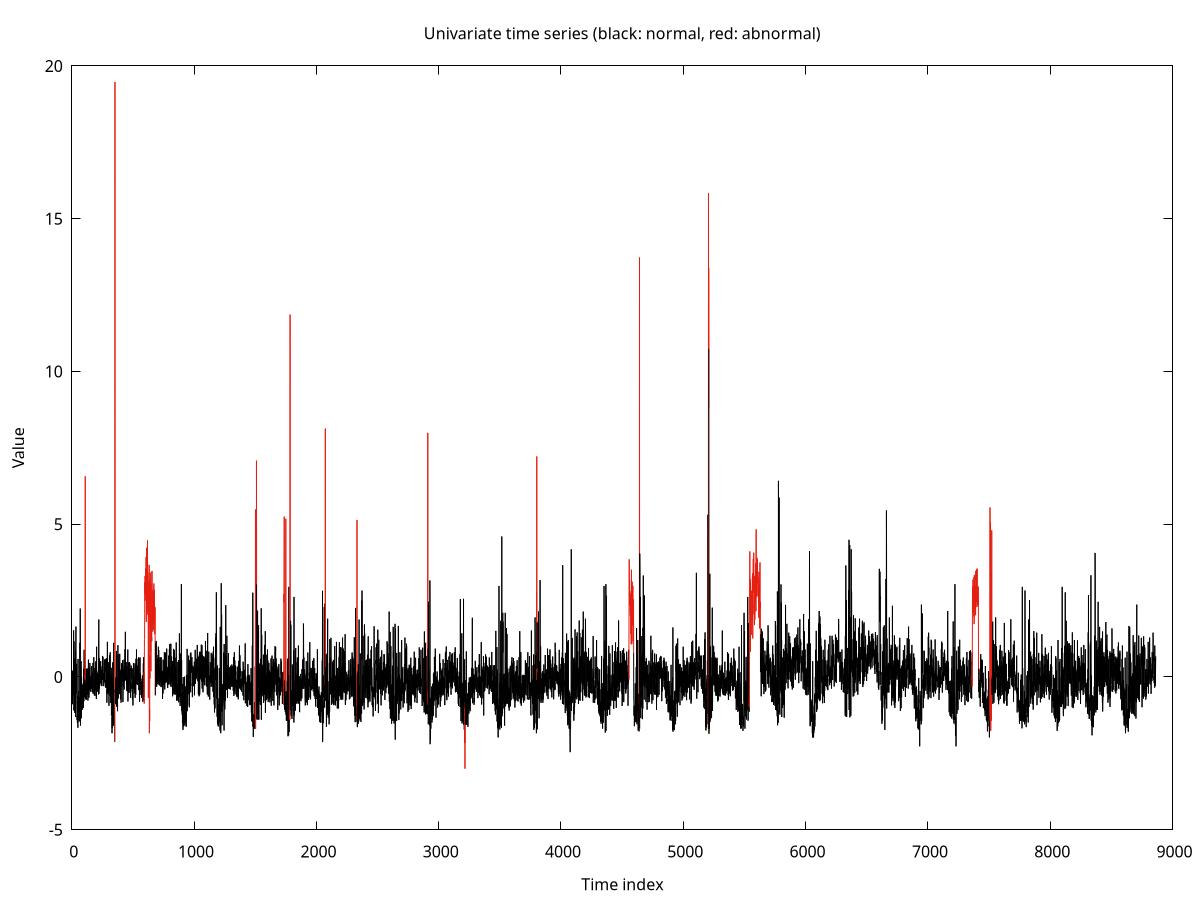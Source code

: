 set term pdfcairo size 30,2
set output "/Users/sunwu/SW-Research/runtime/UTSViewGnuplot/original.pdf"
$df << EOF
value	label
-0.20	0
-0.28	0
-0.11	0
-0.61	0
-0.75	0
-0.89	0
-0.09	0
0.21	0
-0.64	0
0.17	0
-0.30	0
-0.20	0
-0.58	0
-0.16	0
1.53	0
0.37	0
-1.09	0
1.17	0
-0.26	0
0.61	0
-0.72	0
-0.76	0
-1.17	0
-1.16	0
0.05	0
-0.10	0
-0.91	0
-0.09	0
0.15	0
0.86	0
-1.31	0
1.02	0
1.16	0
1.65	0
-0.02	0
-0.56	0
-0.37	0
-0.20	0
0.43	0
0.34	0
-0.74	0
-1.26	0
-1.40	0
-1.26	0
-1.40	0
-1.50	0
-1.28	0
-0.61	0
-1.19	0
-1.66	0
0.59	0
-1.40	0
-0.79	0
-1.21	0
-1.40	0
-1.24	0
-1.15	0
-0.47	0
-1.31	0
-1.46	0
-1.32	0
-1.11	0
-1.04	0
-0.65	0
-1.43	0
1.12	0
-0.13	0
-0.53	0
2.24	0
0.25	0
-1.59	0
-0.27	0
0.34	0
-1.11	0
-1.07	0
0.52	0
-0.96	0
-0.36	0
-1.35	0
0.01	0
-0.93	0
-0.76	0
-0.72	0
-0.60	0
-0.62	0
-0.26	0
-0.55	0
-1.07	0
-0.54	0
-1.01	0
-0.50	0
-0.41	0
-0.21	0
-0.76	0
-1.00	0
-0.72	0
-0.23	0
0.27	0
-0.79	0
0.44	0
0.89	0
-0.16	0
-0.61	0
0.24	0
-0.66	0
-0.62	0
-0.55	0
0.09	0
-0.07	1
6.57	1
-0.11	1
-0.73	0
-0.31	0
-0.24	0
-0.23	0
-0.27	0
-0.37	0
-0.30	0
0.27	0
-0.68	0
-0.74	0
-0.52	0
0.26	0
-0.04	0
0.12	0
-0.26	0
0.28	0
-0.14	0
-0.37	0
-0.59	0
-0.06	0
-0.77	0
0.06	0
-0.27	0
-0.18	0
0.57	0
-0.57	0
-0.27	0
-0.31	0
-0.68	0
-0.57	0
-0.54	0
0.01	0
-0.41	0
0.07	0
0.30	0
-0.32	0
0.46	0
-0.40	0
-0.26	0
-0.40	0
-0.45	0
-0.33	0
-0.04	0
0.03	0
-0.49	0
-0.28	0
-0.12	0
0.05	0
-0.38	0
-0.01	0
-0.30	0
0.36	0
-0.08	0
-0.08	0
0.08	0
0.00	0
0.14	0
-0.50	0
0.13	0
0.07	0
-0.26	0
0.46	0
0.33	0
-0.55	0
-0.40	0
-0.41	0
-0.37	0
-0.34	0
0.65	0
0.24	0
-0.34	0
-0.31	0
-0.56	0
-0.61	0
-0.08	0
-0.16	0
-0.04	0
0.29	0
-0.16	0
0.03	0
0.22	0
-0.42	0
-0.44	0
0.19	0
0.51	0
-0.03	0
-0.62	0
-0.16	0
-0.60	0
-0.72	0
0.53	0
0.99	0
-0.18	0
-0.12	0
-0.18	0
-0.17	0
0.14	0
0.14	0
0.12	0
-0.48	0
-0.11	0
0.01	0
0.05	0
-0.13	0
-0.07	0
0.21	0
-0.57	0
-0.53	0
1.31	0
1.88	0
-0.55	0
0.11	0
-0.39	0
-0.18	0
0.62	0
-0.06	0
-0.29	0
0.02	0
-0.19	0
-0.20	0
-0.13	0
-0.21	0
-0.04	0
0.11	0
0.52	0
-0.09	0
0.36	0
0.18	0
0.07	0
0.24	0
-0.29	0
-0.01	0
0.20	0
0.21	0
-0.30	0
-0.09	0
-0.04	0
0.01	0
-0.07	0
0.69	0
-0.09	0
-0.07	0
-0.09	0
0.66	0
0.49	0
0.38	0
-0.06	0
0.00	0
0.13	0
-0.30	0
-0.04	0
0.10	0
-0.12	0
0.11	0
-0.18	0
-0.08	0
0.27	0
0.56	0
0.23	0
0.14	0
0.59	0
-0.04	0
-0.07	0
-0.31	0
-0.10	0
-0.35	0
-0.33	0
0.15	0
0.58	0
0.23	0
0.33	0
0.62	0
-0.36	0
-0.32	0
-0.25	0
-0.84	0
-0.41	0
-0.54	0
-0.55	0
1.15	0
-0.25	0
-0.51	0
-0.48	0
0.36	0
0.45	0
-0.07	0
-0.56	0
0.25	0
-0.33	0
0.12	0
0.15	0
0.49	0
-0.94	0
0.13	0
-0.48	0
-0.42	0
0.71	0
-0.42	0
0.06	0
-0.47	0
-0.62	0
-0.42	0
0.81	0
-0.13	0
-0.43	0
-0.02	0
-0.85	0
-0.69	0
-0.39	0
-0.13	0
0.05	0
0.30	0
-1.26	0
-1.07	0
-1.06	0
0.11	0
-0.13	0
-1.84	0
-1.30	0
-1.66	0
-0.89	0
-0.78	0
-1.36	0
0.48	0
-0.77	0
-0.75	0
-0.21	0
-1.60	0
-1.50	0
-1.44	0
-1.53	0
1.12	0
-0.02	0
-0.88	0
-1.42	0
-1.50	0
-0.92	0
-1.06	0
-1.26	0
-2.13	0
-1.58	1
19.47	1
-0.51	1
-0.41	0
-0.89	0
-0.68	0
-0.87	0
-0.06	0
-0.42	0
-0.18	0
-0.01	0
-0.18	0
0.13	0
0.85	0
0.65	0
-0.97	0
-0.86	0
-0.00	0
-0.86	0
-0.77	0
-0.91	0
-0.44	0
-1.12	0
-0.21	0
-0.06	0
1.04	0
-0.48	0
0.74	0
0.46	0
0.43	0
-0.70	0
-0.10	0
0.33	0
0.33	0
-0.29	0
-0.40	0
-0.08	0
-0.24	0
-0.56	0
-0.30	0
0.76	0
-0.20	0
0.21	0
-0.50	0
-0.23	0
-0.44	0
0.00	0
0.18	0
-0.73	0
0.24	0
0.20	0
-0.84	0
0.19	0
-0.32	0
0.45	0
0.07	0
0.09	0
-0.15	0
-0.16	0
0.08	0
0.20	0
-0.14	0
0.00	0
0.55	0
0.04	0
-0.02	0
-0.82	0
-0.65	0
0.07	0
-0.32	0
-0.05	0
0.17	0
0.25	0
0.12	0
0.06	0
0.57	0
-0.41	0
0.39	0
-0.14	0
0.40	0
0.02	0
0.22	0
0.23	0
0.91	0
0.01	0
0.18	0
1.48	0
-0.09	0
0.03	0
0.36	0
-0.12	0
0.20	0
0.38	0
0.49	0
0.31	0
0.34	0
-0.32	0
-0.40	0
-0.46	0
0.05	0
-0.21	0
0.03	0
-0.45	0
-0.45	0
-0.07	0
-0.33	0
0.90	0
-0.80	0
-0.46	0
0.37	0
-0.19	0
-0.51	0
0.47	0
-0.46	0
-0.30	0
-0.26	0
0.28	0
-0.52	0
0.03	0
0.49	0
-0.21	0
0.14	0
0.06	0
0.44	0
0.26	0
0.20	0
0.28	0
-0.07	0
-0.35	0
-0.68	0
-0.24	0
-0.40	0
-0.11	0
0.17	0
0.37	0
0.13	0
-0.07	0
0.15	0
0.29	0
-0.37	0
-0.19	0
-0.30	0
-0.48	0
-0.40	0
-0.73	0
-0.06	0
-0.06	0
0.28	0
-0.93	0
-0.12	0
-0.17	0
-0.38	0
0.46	0
0.31	0
0.22	0
0.34	0
-0.13	0
0.04	0
-0.21	0
-0.54	0
-0.03	0
-0.02	0
-0.26	0
-0.34	0
-0.09	0
0.45	0
-0.68	0
0.16	0
-0.23	0
0.38	0
-0.04	0
-0.58	0
0.03	0
0.60	0
-0.03	0
-0.12	0
-0.22	0
0.90	0
-0.23	0
-0.09	0
0.60	0
-0.17	0
0.03	0
-0.25	0
0.01	0
0.36	0
0.26	0
-0.25	0
0.03	0
-0.24	0
0.38	0
0.11	0
0.37	0
0.18	0
0.64	0
0.30	0
-0.43	0
0.62	0
0.28	0
0.06	0
-0.20	0
-0.16	0
-0.81	0
0.11	0
-0.21	0
-0.22	0
0.64	0
-0.30	0
0.11	0
-0.43	0
-0.11	0
-0.33	0
-0.23	0
-0.59	0
-0.52	0
-0.24	0
-0.14	0
-0.35	0
-0.68	0
-0.27	0
-0.27	0
-0.33	0
-0.42	0
-0.06	0
-0.47	0
0.05	0
-0.47	0
-0.53	0
-0.11	0
-0.81	0
-0.71	0
-0.32	0
-0.34	0
0.45	0
-0.76	0
0.65	0
-0.42	0
-0.21	0
-0.65	0
0.16	0
-0.87	1
0.26	1
1.22	1
1.22	1
2.07	1
3.10	1
2.72	1
3.31	1
2.50	1
2.96	1
3.05	1
3.26	1
3.55	1
2.65	1
2.71	1
3.92	1
3.62	1
1.80	1
3.31	1
2.84	1
4.23	1
2.59	1
2.58	1
2.88	1
2.04	1
2.46	1
3.16	1
4.47	1
2.80	1
2.12	1
2.24	1
3.41	1
2.32	1
2.16	1
-0.68	1
3.11	1
2.06	1
2.02	1
1.64	1
2.95	1
1.98	1
3.67	1
-1.84	1
-1.69	1
-1.06	1
-1.45	1
0.71	1
-0.05	1
3.20	1
2.03	1
2.90	1
2.98	1
1.19	1
0.84	1
3.42	1
0.19	1
3.05	1
1.52	1
1.58	1
2.03	1
1.21	1
1.30	1
1.17	1
2.26	1
3.47	1
2.15	1
1.73	1
2.85	1
1.84	1
1.79	1
1.48	1
1.56	1
2.38	1
1.85	1
2.48	1
1.54	1
2.76	1
2.00	1
2.74	1
3.06	1
1.75	1
2.60	1
2.08	1
2.86	1
1.85	1
1.87	1
2.30	1
1.40	1
2.28	1
2.04	1
0.21	1
-0.60	1
0.04	0
0.30	0
1.11	0
0.22	0
0.27	0
0.45	0
1.18	0
0.27	0
-0.13	0
0.39	0
-0.32	0
-0.11	0
0.27	0
0.41	0
0.50	0
0.05	0
0.44	0
0.62	0
-0.23	0
0.09	0
-0.03	0
0.72	0
0.14	0
-0.25	0
0.99	0
0.29	0
0.19	0
0.88	0
-0.04	0
0.35	0
0.12	0
0.26	0
0.31	0
0.12	0
-0.12	0
-0.28	0
0.47	0
0.65	0
-0.17	0
0.61	0
0.51	0
-0.13	0
-0.00	0
-0.09	0
0.51	0
-0.22	0
-0.33	0
0.65	0
-0.31	0
0.07	0
0.10	0
0.08	0
-0.14	0
0.14	0
0.20	0
-0.28	0
-0.28	0
-0.03	0
-0.72	0
-0.35	0
0.20	0
-0.29	0
-0.54	0
0.57	0
-0.00	0
0.18	0
-0.26	0
0.10	0
-0.22	0
-0.08	0
-0.18	0
0.52	0
-0.33	0
0.81	0
0.19	0
0.37	0
-0.41	0
-0.25	0
0.77	0
-0.00	0
-0.05	0
-0.20	0
-0.07	0
0.08	0
0.80	0
0.44	0
-0.17	0
0.01	0
0.44	0
-0.15	0
0.51	0
-0.13	0
0.93	0
0.20	0
-0.14	0
-0.18	0
-0.17	0
0.29	0
-0.28	0
0.33	0
-0.36	0
-0.08	0
-0.23	0
0.08	0
0.20	0
-0.24	0
-0.18	0
0.13	0
0.70	0
-0.02	0
-0.24	0
0.49	0
0.23	0
0.00	0
0.92	0
0.65	0
0.66	0
1.08	0
0.21	0
-0.22	0
0.33	0
-0.12	0
-0.28	0
0.02	0
0.00	0
-0.03	0
1.09	0
0.28	0
-0.33	0
-0.01	0
-0.08	0
0.10	0
0.67	0
-0.17	0
0.41	0
0.38	0
0.49	0
-0.03	0
0.18	0
0.52	0
-0.63	0
-0.04	0
-0.44	0
-0.13	0
-0.13	0
0.03	0
-0.30	0
0.07	0
-0.06	0
0.92	0
0.25	0
-0.56	0
-0.34	0
-0.57	0
0.05	0
0.88	0
-0.30	0
0.37	0
0.29	0
-0.33	0
-0.38	0
0.63	0
-0.58	0
0.08	0
-0.10	0
-0.27	0
0.33	0
0.34	0
-0.47	0
-0.15	0
1.13	0
-0.27	0
-0.57	0
-0.03	0
-0.72	0
-0.78	0
-0.62	0
-0.76	0
-0.36	0
-0.25	0
-0.65	0
-0.47	0
-0.37	0
0.49	0
-0.06	0
-0.09	0
-0.54	0
0.07	0
0.55	0
-0.80	0
-0.77	0
-0.83	0
0.02	0
-0.58	0
0.16	0
-0.54	0
1.43	0
-0.19	0
-0.64	0
-0.41	0
-0.67	0
-0.06	0
-0.95	0
0.77	0
-0.12	0
0.58	0
0.31	0
0.55	0
-0.83	0
0.28	0
-0.28	0
0.67	0
3.04	0
-0.26	0
0.56	0
-1.12	0
-0.54	0
-1.00	0
-0.64	0
-1.24	0
-0.58	0
-1.51	0
-1.07	0
-0.23	0
-1.03	0
-1.73	0
-1.42	0
-0.00	0
-1.15	0
-1.15	0
-1.09	0
-1.62	0
-0.48	0
-0.71	0
-1.55	0
-0.60	0
-1.11	0
-1.37	0
0.01	0
-1.29	0
-0.85	0
-1.26	0
-1.59	0
-1.43	0
-0.41	0
-1.44	0
-1.14	0
-1.48	0
-0.31	0
-0.78	0
-1.40	0
-0.91	0
-1.63	0
0.05	0
-0.02	0
-0.34	0
-0.48	0
0.07	0
-0.20	0
0.92	0
-1.12	0
-0.24	0
-0.75	0
-0.17	0
-0.93	0
-0.21	0
-0.42	0
0.06	0
0.12	0
-0.26	0
-0.35	0
0.70	0
-0.05	0
-0.56	0
-0.21	0
-0.40	0
-0.17	0
-0.99	0
0.39	0
0.55	0
0.01	0
0.00	0
0.28	0
-0.06	0
0.45	0
-0.27	0
0.78	0
-0.03	0
-0.50	0
0.77	0
0.80	0
0.67	0
0.13	0
0.51	0
0.22	0
0.26	0
0.39	0
0.38	0
0.65	0
-0.14	0
-0.29	0
-0.21	0
-0.66	0
-0.09	0
-0.26	0
0.37	0
-0.18	0
0.29	0
0.24	0
-0.22	0
0.33	0
-0.14	0
0.08	0
-0.30	0
0.17	0
-0.02	0
-0.19	0
-0.19	0
0.50	0
-0.60	0
-0.20	0
-0.23	0
0.05	0
-0.07	0
0.50	0
0.89	0
0.42	0
-0.22	0
-0.08	0
-0.02	0
0.29	0
0.20	0
0.04	0
-0.07	0
0.60	0
0.01	0
0.04	0
0.16	0
0.06	0
0.58	0
0.12	0
0.51	0
1.05	0
0.17	0
0.38	0
0.29	0
-0.14	0
-0.06	0
0.17	0
0.30	0
0.67	0
-0.57	0
0.04	0
-0.08	0
0.31	0
0.26	0
0.23	0
-0.63	0
-0.15	0
0.75	0
-0.04	0
0.80	0
-0.57	0
0.10	0
0.83	0
0.50	0
-0.06	0
0.82	0
0.33	0
0.51	0
0.44	0
0.11	0
-0.06	0
-0.08	0
0.54	0
1.06	0
0.58	0
-0.14	0
-0.15	0
0.19	0
1.04	0
0.85	0
-0.38	0
0.44	0
-0.26	0
0.72	0
-0.08	0
-0.03	0
0.51	0
-0.50	0
0.14	0
-0.17	0
-0.13	0
0.57	0
0.67	0
0.16	0
0.67	0
0.45	0
0.20	0
0.31	0
-0.08	0
-0.27	0
-0.20	0
0.64	0
0.38	0
0.38	0
0.30	0
0.40	0
0.04	0
1.18	0
0.56	0
0.60	0
-0.03	0
0.56	0
0.86	0
-0.27	0
0.59	0
-0.31	0
0.23	0
0.12	0
-0.16	0
0.40	0
0.25	0
0.85	0
-0.57	0
0.78	0
1.06	0
1.44	0
0.36	0
0.06	0
0.24	0
0.28	0
-0.64	0
0.36	0
0.37	0
0.11	0
0.83	0
0.31	0
-0.04	0
-0.14	0
-0.07	0
0.00	0
-0.14	0
-0.09	0
-0.74	0
0.07	0
0.06	0
-0.14	0
0.49	0
-0.10	0
0.19	0
-0.01	0
-0.19	0
-0.00	0
0.16	0
-0.32	0
0.79	0
0.35	0
0.25	0
-0.23	0
0.07	0
0.39	0
0.31	0
-0.31	0
0.76	0
0.35	0
0.48	0
0.59	0
-0.24	0
-0.13	0
-0.48	0
-0.37	0
-0.23	0
0.84	0
-0.13	0
0.99	0
-0.54	0
-0.66	0
0.31	0
-0.52	0
-0.79	0
-0.90	0
-0.71	0
-1.16	0
-0.74	0
-0.63	0
0.27	0
-1.03	0
-0.58	0
0.63	0
-0.10	0
0.89	0
0.12	0
1.28	0
0.85	0
1.43	0
0.84	0
1.31	0
2.77	0
1.65	0
0.88	0
-0.36	0
-0.72	0
0.31	0
-1.30	0
0.08	0
0.38	0
-1.47	0
-1.55	0
-0.98	0
-1.31	0
-0.69	0
-0.79	0
-1.62	0
-1.53	0
-1.57	0
-1.60	0
-1.57	0
-0.89	0
-1.28	0
-1.49	0
-1.39	0
0.29	0
-1.38	0
-1.19	0
-1.02	0
-0.33	0
-1.09	0
-1.75	0
-1.14	0
1.64	0
-1.04	0
-1.26	0
-1.05	0
-1.84	0
-1.62	0
-0.82	0
0.19	0
3.07	0
-1.11	0
-0.52	0
2.04	0
-0.19	0
-1.13	0
-0.69	0
-1.58	0
-0.93	0
-0.98	0
-0.85	0
-0.23	0
-0.95	0
-0.77	0
-0.83	0
-0.75	0
-0.52	0
-0.75	0
-0.24	0
-0.36	0
0.80	0
0.43	0
-0.46	0
-1.75	0
1.08	0
-0.62	0
-0.12	0
-0.37	0
-0.22	0
-1.06	0
-0.83	0
-0.47	0
0.75	0
0.02	0
-0.77	0
-0.75	0
-0.24	0
2.35	0
-0.27	0
0.68	0
0.02	0
0.28	0
0.11	0
-0.42	0
0.16	0
-0.05	0
1.35	0
-0.26	0
0.01	0
-0.07	0
0.09	0
-0.68	0
-0.10	0
0.23	0
0.39	0
-0.18	0
0.20	0
0.21	0
0.78	0
0.19	0
-0.37	0
-0.21	0
-0.25	0
-0.19	0
-0.37	0
-0.39	0
0.03	0
-0.28	0
-0.38	0
0.32	0
0.16	0
-0.00	0
0.02	0
-0.08	0
-0.41	0
0.21	0
0.28	0
0.37	0
-0.27	0
0.27	0
0.24	0
0.10	0
0.09	0
0.30	0
-0.07	0
0.02	0
-0.32	0
0.41	0
-0.18	0
-0.04	0
0.10	0
0.35	0
-0.31	0
-0.23	0
0.28	0
-0.14	0
0.17	0
-0.15	0
-0.45	0
-0.30	0
0.15	0
0.65	0
0.10	0
-0.62	0
-0.06	0
0.50	0
-0.05	0
0.81	0
-0.01	0
-0.50	0
0.05	0
0.54	0
-0.10	0
-0.57	0
-0.25	0
-0.36	0
0.37	0
0.05	0
0.09	0
0.18	0
-0.20	0
-0.08	0
-0.30	0
-0.32	0
-0.49	0
-0.64	0
-0.29	0
-0.34	0
-0.11	0
-0.32	0
-0.15	0
0.34	0
-0.50	0
-0.45	0
-0.16	0
-0.66	0
-0.41	0
-0.25	0
0.06	0
-0.73	0
-0.66	0
0.06	0
0.39	0
0.08	0
0.53	0
0.05	0
0.24	0
-0.32	0
0.80	0
1.03	0
0.31	0
-0.38	0
0.20	0
0.71	0
0.03	0
0.28	0
-0.34	0
-0.17	0
-0.09	0
-0.22	0
-0.43	0
-0.30	0
-0.06	0
-0.23	0
-0.15	0
-0.20	0
-0.09	0
-0.48	0
-0.32	0
0.19	0
0.16	0
0.15	0
-0.23	0
0.03	0
0.17	0
-0.28	0
-0.10	0
-0.30	0
-0.61	0
0.50	0
0.18	0
-0.17	0
0.19	0
0.07	0
-0.37	0
-0.76	0
-0.33	0
-0.29	0
0.24	0
0.02	0
-0.01	0
0.21	0
-0.22	0
0.08	0
-0.14	0
0.45	0
1.10	0
-0.86	0
-0.59	0
-0.66	0
0.01	0
-0.83	0
-0.42	0
-0.31	0
-0.34	0
-0.17	0
-0.65	0
-0.75	0
-0.47	0
-0.94	0
-0.72	0
-0.36	0
-0.12	0
-0.12	0
0.05	0
-0.15	0
-0.98	0
-0.22	0
0.42	0
-0.16	0
-0.14	0
-0.76	0
-0.28	0
0.07	0
-0.15	0
-0.06	0
-0.39	0
-0.51	0
-0.33	0
0.07	0
-0.38	0
-0.03	0
-0.05	0
-0.73	0
-0.92	0
-0.27	0
-0.44	0
-0.28	0
-0.91	0
-0.44	0
-0.22	0
-0.72	0
-0.17	0
-0.69	0
0.29	0
-0.38	0
-1.11	0
-1.18	0
-0.13	0
-0.42	0
-1.45	0
-1.21	0
-0.47	0
-0.08	0
1.03	0
-1.45	0
-1.20	0
-1.30	0
2.76	0
-1.62	0
-1.55	0
-1.21	0
-1.96	0
-1.58	0
-1.55	0
-1.50	0
-1.50	0
-1.64	0
-1.62	0
-1.67	0
-1.69	0
-1.26	0
-1.58	0
-1.55	0
-1.33	0
-1.55	0
-0.82	0
-1.69	0
0.34	0
-1.47	0
5.48	1
-1.69	1
3.31	1
1.27	1
-0.71	1
1.55	1
3.67	1
-1.36	1
7.08	1
3.03	1
-0.99	0
-0.39	0
-1.39	0
0.44	0
0.34	0
-1.20	0
0.13	0
2.17	0
-1.03	0
-0.91	0
-1.40	0
-0.54	0
-1.19	0
-0.39	0
-0.15	0
1.70	0
-0.70	0
-1.23	0
-1.39	0
-0.53	0
-0.73	0
-0.61	0
-0.80	0
-0.24	0
0.44	0
0.21	0
-0.60	0
-0.40	0
-0.56	0
-0.91	0
0.02	0
-0.45	0
-0.39	0
0.60	0
-0.37	0
-0.57	0
0.76	0
2.25	0
-1.40	0
-0.05	0
0.21	0
1.38	0
-0.64	0
-0.07	0
0.01	0
-0.51	0
-0.60	0
-0.28	0
0.40	0
-0.30	0
-0.36	0
-0.33	0
-0.24	0
0.02	0
-0.48	0
0.73	0
-0.85	0
0.32	0
0.16	0
-0.30	0
0.22	0
-0.30	0
-0.39	0
-0.58	0
0.14	0
1.05	0
0.01	0
-0.26	0
0.13	0
-0.79	0
1.50	0
-1.17	0
-0.85	0
-0.79	0
0.14	0
0.14	0
-0.76	0
0.73	0
-0.09	0
-0.18	0
-0.51	0
-0.74	0
0.06	0
-0.57	0
-0.20	0
-0.70	0
0.08	0
-0.35	0
0.90	0
0.57	0
-0.00	0
0.54	0
0.17	0
-0.18	0
-0.82	0
0.30	0
-0.16	0
-0.54	0
-0.75	0
0.30	0
0.46	0
-0.72	0
-0.67	0
-0.41	0
0.21	0
-0.27	0
-0.69	0
-0.59	0
-0.83	0
-0.40	0
-0.31	0
0.02	0
0.16	0
-0.42	0
-0.67	0
-0.20	0
0.16	0
0.61	0
-0.41	0
-0.94	0
-0.15	0
0.10	0
0.33	0
0.38	0
-0.53	0
0.70	0
-0.41	0
0.32	0
-0.28	0
0.00	0
-0.46	0
-0.78	0
-0.73	0
-0.76	0
-0.09	0
0.51	0
-0.39	0
-0.05	0
0.59	0
-0.15	0
-0.43	0
-0.93	0
0.15	0
0.47	0
-0.36	0
0.28	0
-0.18	0
-0.12	0
-0.49	0
-0.09	0
1.01	0
-0.25	0
0.04	0
0.82	0
0.83	0
0.98	0
0.07	0
-0.12	0
0.61	0
0.34	0
0.07	0
0.19	0
0.42	0
-0.60	0
-0.58	0
-0.03	0
-0.22	0
0.26	0
-0.46	0
-0.08	0
-0.69	0
0.19	0
-1.08	0
-0.69	0
0.34	0
0.05	0
-0.02	0
-0.11	0
0.20	0
0.27	0
-0.18	0
0.42	0
-0.50	0
-0.24	0
-0.93	0
-0.09	0
-0.61	0
-0.71	0
-0.01	0
-0.36	0
-0.06	0
-0.42	0
-0.19	0
-0.60	0
-0.37	0
-0.14	0
-0.41	0
0.23	0
0.60	0
0.16	0
0.11	0
0.07	0
0.51	0
-0.03	0
-0.30	0
-0.14	0
-0.49	0
0.16	0
-0.32	0
-0.67	0
-0.88	0
-0.64	0
-0.58	0
-0.13	0
0.04	0
0.16	0
0.06	0
-0.21	0
-0.21	0
0.19	0
-0.64	0
-0.92	1
2.71	1
2.44	1
3.34	1
5.25	1
-0.21	1
-0.88	0
-0.97	0
-0.66	0
-1.06	0
-0.11	0
-1.08	0
-0.42	0
-1.15	0
-0.69	0
0.53	0
-0.63	1
5.18	1
-0.47	1
-1.24	0
-0.47	0
-1.43	0
-1.38	0
-1.17	0
-1.34	0
-0.88	0
-1.26	0
-1.43	0
-1.06	0
-0.13	0
-0.90	0
-0.43	0
0.60	0
-1.13	0
-1.55	0
-1.94	0
-1.37	0
-1.45	0
0.05	0
-1.36	0
-1.91	0
-1.59	0
2.95	0
0.19	0
-1.80	0
0.05	0
-0.71	0
0.05	0
-1.26	0
-0.44	0
-1.40	1
2.22	1
11.86	1
-1.08	1
-0.18	0
0.81	0
1.84	0
-1.06	0
1.71	0
-1.09	0
-0.63	0
-1.26	0
-0.44	0
-0.48	0
-0.59	0
-0.63	0
-0.64	0
-1.37	0
-1.27	0
-1.00	0
0.41	0
-0.90	0
-0.19	0
-0.96	0
-0.87	0
-0.94	0
0.31	0
-1.06	0
-1.05	0
-1.10	0
-1.04	0
0.88	0
-0.51	0
-1.49	0
2.62	0
-0.94	0
-1.21	0
-1.26	0
-0.71	0
-0.61	0
-0.68	0
-1.03	0
-0.16	0
-0.27	0
-0.95	0
0.84	0
-1.10	0
0.65	0
0.95	0
-0.40	0
0.49	0
-0.40	0
-0.43	0
-0.63	0
-0.70	0
-0.87	0
-0.04	0
-0.20	0
0.10	0
-0.12	0
-0.27	0
0.64	0
0.30	0
-0.75	0
-0.80	0
-0.50	0
-0.75	0
-0.87	0
-0.24	0
-0.60	0
1.03	0
0.31	0
-0.86	0
-0.36	0
-0.07	0
-0.50	0
-0.88	0
-0.01	0
0.02	0
-1.05	0
-1.15	0
-0.25	0
-0.38	0
-0.40	0
-0.75	0
-0.36	0
-0.63	0
-0.35	0
0.10	0
-0.52	0
-0.09	0
-0.79	0
-0.29	0
-0.11	0
-0.24	0
-0.65	0
-0.28	0
-0.05	0
-0.70	0
0.26	0
-0.38	0
-0.14	0
-0.07	0
-0.28	0
0.57	0
-0.13	0
0.11	0
-0.32	0
-0.29	0
-0.39	0
-0.38	0
1.75	0
1.51	0
0.13	0
0.51	0
0.64	0
-0.38	0
0.26	0
-0.21	0
-0.03	0
0.20	0
-0.30	0
-0.21	0
0.10	0
-0.74	0
-0.78	0
-0.93	0
-0.86	0
-0.16	0
-0.64	0
-0.67	0
-0.68	0
0.03	0
-0.13	0
0.52	0
-0.83	0
-0.31	0
-0.74	0
-0.36	0
0.20	0
-0.55	0
-0.37	0
-0.54	0
-0.92	0
-0.17	0
0.52	0
0.03	0
0.80	0
0.05	0
-0.23	0
-0.09	0
-0.07	0
-0.55	0
-0.75	0
-0.07	0
-0.65	0
-0.35	0
-0.24	0
0.01	0
0.15	0
0.06	0
-0.30	0
-0.24	0
1.14	0
-0.00	0
-0.15	0
-0.69	0
-0.50	0
-0.28	0
-0.73	0
-0.62	0
0.30	0
0.02	0
-0.15	0
-0.26	0
-0.34	0
-0.34	0
-0.43	0
-0.26	0
0.29	0
0.04	0
-0.02	0
0.15	0
0.10	0
-0.39	0
-0.30	0
0.53	0
0.22	0
-0.18	0
0.06	0
-0.04	0
-0.47	0
-0.30	0
0.48	0
0.56	0
-0.20	0
0.62	0
-0.08	0
-0.61	0
-0.49	0
0.09	0
-0.51	0
-0.15	0
0.29	0
-0.64	0
-0.09	0
-0.07	0
-0.72	0
-0.15	0
-0.52	0
-0.75	0
-0.93	0
-0.97	0
-0.64	0
0.13	0
-0.46	0
0.01	0
-0.51	0
-0.44	0
0.10	0
-0.72	0
-0.41	0
-0.33	0
-0.45	0
-0.50	0
0.91	0
0.48	0
-1.01	0
-0.60	0
-0.51	0
-0.73	0
-0.78	0
-1.00	0
-0.43	0
-1.26	0
-0.96	0
-0.50	0
-0.99	0
-0.31	0
-0.95	0
-0.56	0
-0.93	0
-0.73	0
-1.24	0
-1.46	0
-0.66	0
-0.80	0
-1.48	0
-1.36	0
-0.60	0
-1.07	0
-1.25	0
-0.77	0
-1.42	0
-1.50	0
-1.32	0
-1.28	0
-0.50	0
-0.87	0
-0.77	0
-0.77	0
-0.75	0
-1.15	0
-0.92	0
-0.11	0
0.54	0
-0.68	0
2.82	0
-2.13	0
-1.38	0
-0.94	0
-1.35	0
-1.11	0
-1.51	0
-1.31	0
-1.21	0
-0.70	0
0.05	0
-0.47	0
-0.68	0
1.79	0
2.29	0
1.48	0
-0.39	0
-1.00	0
0.83	0
2.40	0
0.12	0
-0.27	0
-0.07	1
8.13	1
1.24	1
0.32	1
-0.78	0
0.25	0
-0.19	0
0.19	0
-0.33	0
0.74	0
-1.63	0
0.11	0
-0.74	0
-0.82	0
0.21	0
-0.90	0
-0.27	0
0.78	0
-1.24	0
0.68	0
1.91	0
-0.46	0
-0.60	0
-0.75	0
-0.85	0
-1.33	0
-0.90	0
-0.79	0
-1.11	0
-0.80	0
-1.17	0
-0.14	0
-1.55	0
-1.08	0
0.46	0
-0.16	0
-1.13	0
-0.39	0
1.24	0
-0.02	0
-0.19	0
0.65	0
-0.55	0
0.45	0
-0.57	0
0.61	0
-0.03	0
1.28	0
0.28	0
-0.15	0
-0.43	0
-0.03	0
-0.91	0
-0.82	0
-0.88	0
-0.87	0
-0.60	0
-0.66	0
-0.55	0
-0.23	0
-0.50	0
0.50	0
-0.48	0
-0.85	0
-0.84	0
-0.13	0
0.07	0
0.56	0
-0.92	0
-0.43	0
-0.44	0
-0.13	0
-0.67	0
-0.38	0
0.22	0
-0.06	0
-0.39	0
-0.41	0
1.01	0
-0.82	0
-0.91	0
-0.75	0
-0.09	0
-0.60	0
-0.93	0
-0.15	0
-0.07	0
0.04	0
-0.05	0
0.04	0
-0.05	0
-0.11	0
1.15	0
-0.72	0
-0.78	0
-0.39	0
-0.09	0
-0.22	0
-0.37	0
-1.03	0
-0.43	0
-0.18	0
0.29	0
-0.58	0
-0.52	0
-0.63	0
-0.19	0
-0.70	0
0.07	0
-1.03	0
-0.73	0
-0.76	0
0.33	0
-0.01	0
0.66	0
-0.31	0
1.14	0
-0.27	0
-0.14	0
-0.62	0
-0.58	0
0.06	0
-0.56	0
0.29	0
-0.66	0
-0.36	0
-0.66	0
0.98	0
-0.74	0
0.96	0
-0.10	0
-0.23	0
0.25	0
-0.33	0
-0.74	0
0.07	0
-0.63	0
0.35	0
0.05	0
0.22	0
0.62	0
0.68	0
1.29	0
-0.74	0
-0.60	0
0.45	0
0.37	0
-0.34	0
0.93	0
0.62	0
-0.22	0
-0.40	0
-0.49	0
0.02	0
0.41	0
-0.51	0
0.63	0
-0.52	0
0.84	0
-0.01	0
0.47	0
-0.24	0
0.86	0
1.40	0
-0.13	0
-0.91	0
-0.45	0
-0.37	0
-0.18	0
-0.28	0
-0.76	0
0.17	0
0.10	0
-0.36	0
-0.12	0
-0.52	0
-0.07	0
-0.57	0
0.09	0
0.09	0
-0.26	0
-0.45	0
-0.13	0
-0.07	0
-0.34	0
-0.00	0
-0.14	0
-0.09	0
-0.47	0
0.21	0
0.00	0
-0.18	0
0.06	0
-0.30	0
0.55	0
-0.17	0
-0.03	0
-0.33	0
-0.73	0
-0.19	0
-0.03	0
-0.57	0
-0.23	0
-0.70	0
0.12	0
0.24	0
0.13	0
0.43	0
-0.21	0
0.59	0
-0.26	0
-0.01	0
-0.30	0
-0.34	0
-0.06	0
0.02	0
-0.64	0
-0.13	0
-0.15	0
0.52	0
0.80	0
-0.64	0
0.10	0
0.67	0
0.58	0
-0.43	0
0.35	0
-0.41	0
0.57	0
0.61	0
0.36	0
-0.14	0
-0.96	0
-0.63	0
-0.47	0
0.30	0
-0.69	0
-0.00	0
1.30	0
-0.85	0
-0.15	0
0.25	0
-0.93	0
-1.27	0
-0.76	0
-1.48	0
-0.52	0
-0.90	0
-0.51	0
2.26	0
-1.20	0
-0.60	0
-1.26	0
-1.14	0
-1.28	0
-0.54	0
0.11	0
-1.30	0
-1.45	1
-0.78	1
5.14	1
-1.46	1
-0.95	0
-1.64	0
-0.88	0
-1.10	0
0.02	0
-0.88	0
0.19	0
-1.33	0
-1.53	0
0.42	0
-1.12	0
-0.93	0
-1.46	0
-1.33	0
-1.26	0
1.88	0
-0.70	0
-0.26	0
-0.95	0
-0.95	0
-1.38	0
-1.16	0
-0.50	0
-0.53	0
-0.31	0
0.77	0
-1.40	0
-1.20	0
-0.92	0
-1.26	0
-1.47	0
-0.70	0
-1.04	0
-0.86	0
-1.03	0
-1.18	0
-1.20	0
2.50	0
0.57	0
2.83	0
-0.88	0
-0.91	0
-0.93	0
-0.68	0
0.07	0
-0.94	0
-0.85	0
0.43	0
1.35	0
-0.47	0
-0.01	0
-0.36	0
-0.76	0
-0.80	0
-0.85	0
0.38	0
-1.06	0
-0.34	0
1.23	0
1.72	0
0.59	0
1.42	0
0.40	0
0.35	0
-0.54	0
-0.13	0
0.29	0
-0.41	0
0.55	0
-0.68	0
-0.38	0
0.25	0
0.47	0
0.39	0
-0.04	0
-0.35	0
-0.15	0
0.57	0
-0.45	0
-0.51	0
-0.69	0
-0.18	0
-0.67	0
-0.73	0
-0.34	0
0.73	0
-0.16	0
-0.63	0
-0.99	0
1.14	0
1.33	0
-0.30	0
-0.14	0
-0.20	0
-0.83	0
0.37	0
0.25	0
0.06	0
0.27	0
-0.71	0
-0.15	0
-0.38	0
0.60	0
-0.03	0
-0.80	0
-0.64	0
-0.16	0
-0.25	0
0.33	0
0.58	0
0.51	0
0.34	0
0.15	0
0.89	0
0.18	0
-0.18	0
0.54	0
1.01	0
-0.47	0
0.31	0
-0.05	0
-0.23	0
-0.92	0
-0.43	0
-0.69	0
-0.32	0
-0.40	0
-0.63	0
-0.99	0
-0.82	0
-1.29	0
-0.40	0
-0.51	0
-0.34	0
-0.66	0
-0.55	0
-0.45	0
0.31	0
1.66	0
-0.31	0
-0.39	0
-0.65	0
0.43	0
-0.15	0
-0.06	0
-0.22	0
0.06	0
-0.73	0
-0.26	0
-1.11	0
-0.08	0
-0.91	0
0.55	0
0.43	0
0.97	0
0.54	0
0.42	0
0.76	0
1.09	0
-0.12	0
0.29	0
-0.43	0
-0.51	0
-0.45	0
0.54	0
0.17	0
-0.16	0
-0.87	0
1.55	0
-0.78	0
-0.08	0
-0.11	0
-0.62	0
-1.18	0
-0.12	0
-0.21	0
1.22	0
-0.31	0
-0.13	0
-0.01	0
0.00	0
-0.18	0
-0.39	0
0.45	0
0.39	0
-0.06	0
0.60	0
-0.42	0
0.13	0
0.32	0
-0.55	0
0.66	0
-0.03	0
0.28	0
-0.55	0
-0.93	0
-0.16	0
-0.39	0
0.10	0
-0.01	0
0.87	0
0.41	0
-0.35	0
0.09	0
0.18	0
-0.60	0
0.06	0
0.23	0
0.02	0
-0.36	0
0.01	0
-0.10	0
0.01	0
-0.35	0
0.49	0
-0.44	0
-0.03	0
-0.28	0
-0.04	0
0.75	0
-0.22	0
-0.32	0
0.73	0
-0.16	0
0.03	0
0.13	0
-0.75	0
0.02	0
0.02	0
0.25	0
-0.10	0
0.31	0
-0.06	0
0.14	0
-0.53	0
-0.17	0
-0.05	0
0.43	0
-0.20	0
-0.35	0
0.13	0
0.04	0
0.02	0
0.76	0
1.17	0
0.95	0
-0.27	0
-0.24	0
0.58	0
1.09	0
-0.03	0
-0.12	0
0.77	0
-0.34	0
0.63	0
-0.53	0
-0.55	0
0.02	0
-0.30	0
-0.16	0
0.27	0
2.14	0
-0.80	0
-0.81	0
-0.30	0
0.35	0
-0.47	0
-1.05	0
-1.00	0
1.48	0
-0.69	0
-1.36	0
-0.97	0
0.08	0
-0.91	0
1.01	0
-0.48	0
-0.24	0
-0.99	0
-0.97	0
-0.76	0
-1.53	0
-0.31	0
-1.24	0
-1.44	0
-0.78	0
-1.20	0
-0.72	0
0.37	0
-1.27	0
-1.29	0
-0.21	0
-1.42	0
-0.85	0
1.64	0
0.61	0
0.84	0
-0.68	0
-0.65	0
-1.44	0
-0.60	0
-1.52	0
-1.38	0
-1.40	0
-1.40	0
-1.36	0
-1.40	0
-1.26	0
-1.47	0
1.74	0
-1.76	0
-2.05	0
-1.36	0
1.58	0
-0.19	0
-0.24	0
-0.75	0
-0.82	0
-0.24	0
-0.95	0
-0.35	0
-0.09	0
-1.44	0
0.79	0
0.03	0
-0.77	0
-0.88	0
-0.85	0
-0.66	0
-0.76	0
-0.66	0
-0.00	0
-0.10	0
-0.78	0
0.34	0
-0.64	0
1.67	0
0.15	0
-0.46	0
-0.58	0
-1.41	0
-0.87	0
-1.19	0
-0.59	0
0.08	0
-0.91	0
-0.79	0
-0.32	0
-0.70	0
0.81	0
-0.84	0
-0.06	0
-0.63	0
-0.70	0
-0.70	0
-0.97	0
-1.06	0
-0.63	0
-0.78	0
-0.37	0
-0.57	0
-0.28	0
-0.52	0
1.21	0
-0.78	0
0.08	0
-0.27	0
-0.48	0
-0.26	0
0.26	0
-0.05	0
-0.51	0
-0.55	0
0.33	0
-0.52	0
-1.00	0
-0.18	0
-0.18	0
-0.82	0
-0.77	0
-0.44	0
-0.40	0
-0.60	0
-0.47	0
-0.86	0
-0.29	0
-0.05	0
-0.51	0
0.43	0
-0.47	0
1.29	0
-0.43	0
0.38	0
0.30	0
-0.15	0
0.93	0
0.37	0
0.22	0
0.52	0
-0.22	0
-0.08	0
-0.22	0
1.09	0
-0.15	0
1.02	0
0.14	0
0.09	0
-0.86	0
-0.45	0
0.09	0
-0.31	0
-0.67	0
-0.73	0
-0.11	0
0.24	0
-1.14	0
0.30	0
-0.22	0
-0.22	0
-0.11	0
-0.92	0
-1.02	0
-1.08	0
-0.85	0
-0.52	0
0.40	0
-0.27	0
-0.39	0
-0.14	0
-0.68	0
-0.50	0
-0.93	0
0.40	0
-0.76	0
-0.82	0
-0.29	0
-0.52	0
-0.62	0
0.63	0
-0.93	0
-0.58	0
-1.05	0
-0.39	0
-0.88	0
-0.81	0
0.22	0
0.30	0
0.16	0
-0.16	0
-0.57	0
0.04	0
-0.31	0
0.07	0
-0.44	0
-0.56	0
-0.01	0
0.08	0
-0.13	0
-0.51	0
-0.57	0
0.07	0
0.35	0
0.05	0
0.06	0
-0.21	0
-0.61	0
0.83	0
0.09	0
-0.00	0
0.27	0
-0.72	0
-0.83	0
-0.26	0
0.26	0
0.55	0
-0.52	0
-0.68	0
0.63	0
-0.38	0
-0.34	0
0.03	0
-0.16	0
-0.36	0
0.10	0
-0.17	0
-0.32	0
-0.31	0
-0.07	0
-0.28	0
-0.85	0
0.23	0
-0.24	0
0.24	0
-0.27	0
0.03	0
-0.34	0
0.02	0
-0.44	0
-0.35	0
-0.11	0
-0.30	0
0.09	0
-0.11	0
-0.29	0
0.62	0
0.34	0
-0.19	0
0.97	0
0.70	0
-0.52	0
0.51	0
-0.05	0
-0.04	0
0.40	0
-0.19	0
0.03	0
0.03	0
0.14	0
-0.35	0
-0.54	0
-0.56	0
0.89	0
-0.31	0
-0.31	0
-0.28	0
-0.05	0
-0.21	0
-0.18	0
-0.26	0
-0.31	0
-0.63	0
-0.95	0
-0.16	0
-0.04	0
0.09	0
0.96	0
-0.18	0
-0.73	0
-0.58	0
-0.55	0
-0.52	0
-0.38	0
-0.82	0
-0.82	0
0.62	0
-0.68	0
-0.78	0
-1.16	0
0.13	0
1.49	0
-0.66	0
-0.87	0
-0.70	0
-0.95	0
-1.14	0
-1.15	0
0.07	0
-0.32	0
-1.22	0
1.12	0
-1.16	0
-0.95	0
-0.84	0
0.69	0
-1.18	0
-0.81	0
-0.48	0
-0.59	0
-1.20	0
-1.18	0
-0.44	0
-1.08	0
-0.17	0
-1.22	0
-0.91	0
-0.88	1
2.56	1
7.99	1
-0.44	1
0.16	0
0.92	0
-1.55	0
-0.65	0
2.46	0
-0.28	0
0.29	0
0.10	0
-0.68	0
-0.75	0
-1.46	0
-1.53	0
-1.40	0
-1.58	0
-1.21	0
3.16	0
2.37	0
-2.20	0
-0.68	0
-1.04	0
-2.07	0
-1.08	0
-1.58	0
-1.69	0
-1.18	0
-1.26	0
-0.82	0
-1.22	0
-0.46	0
-0.91	0
-1.17	0
-0.32	0
-1.49	0
-0.30	0
-0.56	0
-0.85	0
-1.39	0
-0.22	0
-0.60	0
-1.02	0
-0.66	0
-0.27	0
-0.61	0
-1.28	0
0.11	0
-0.49	0
0.06	0
-0.94	0
-0.05	0
-0.10	0
0.16	0
-0.14	0
0.66	0
0.14	0
-0.79	0
-0.58	0
-0.59	0
-0.10	0
-0.71	0
0.93	0
0.48	0
0.10	0
-0.38	0
-0.46	0
-0.40	0
-1.33	0
0.02	0
-0.60	0
0.00	0
-0.75	0
-0.49	0
-0.66	0
-0.29	0
-0.19	0
0.18	0
0.13	0
-0.19	0
-0.40	0
-1.00	0
-0.22	0
-0.09	0
-0.30	0
-0.54	0
-0.32	0
-0.59	0
-0.16	0
-0.58	0
-0.90	0
-0.52	0
-0.67	0
-0.35	0
-0.45	0
-0.45	0
-0.59	0
0.16	0
0.76	0
-0.48	0
0.30	0
0.09	0
0.46	0
-0.97	0
-0.64	0
-0.34	0
-0.08	0
-0.78	0
-0.40	0
-0.66	0
-0.12	0
-0.59	0
0.18	0
0.21	0
-0.46	0
0.01	0
-0.21	0
0.15	0
-0.50	0
0.28	0
-0.60	0
-0.17	0
0.01	0
-0.37	0
0.12	0
0.26	0
0.58	0
-0.30	0
-0.56	0
-0.14	0
-0.05	0
0.02	0
-0.45	0
-0.60	0
-0.27	0
-0.16	0
-0.28	0
-0.04	0
-0.42	0
-0.17	0
-0.92	0
0.46	0
-0.37	0
0.31	0
0.10	0
0.80	0
0.03	0
0.16	0
0.35	0
0.70	0
0.83	0
0.81	0
1.00	0
0.48	0
-0.66	0
-0.30	0
-0.13	0
-0.76	0
0.31	0
0.22	0
0.16	0
-0.46	0
-0.53	0
0.56	0
0.07	0
0.06	0
0.17	0
-0.26	0
-0.40	0
0.22	0
-0.64	0
0.12	0
-0.38	0
-0.09	0
0.67	0
0.07	0
-0.19	0
-0.10	0
0.42	0
0.44	0
-0.01	0
0.06	0
0.82	0
-0.05	0
0.51	0
0.32	0
0.13	0
0.07	0
0.04	0
-0.33	0
0.03	0
-0.58	0
0.45	0
-0.07	0
-0.31	0
0.11	0
0.74	0
0.35	0
0.10	0
0.52	0
-0.13	0
0.78	0
-0.17	0
-0.37	0
0.25	0
0.26	0
-0.12	0
0.22	0
-0.18	0
0.31	0
-0.06	0
0.37	0
-0.11	0
0.15	0
0.24	0
0.47	0
0.31	0
0.25	0
0.81	0
0.37	0
0.13	0
-0.09	0
-0.30	0
0.01	0
-0.08	0
0.97	0
0.18	0
-0.50	0
0.35	0
-0.13	0
-0.30	0
-0.20	0
0.29	0
0.11	0
-0.44	0
-0.44	0
0.14	0
0.06	0
-0.49	0
-0.11	0
-0.24	0
-0.07	0
0.62	0
-0.15	0
-0.55	0
-0.55	0
0.18	0
-0.29	0
-0.20	0
0.02	0
-0.87	0
-0.51	0
-0.95	0
-0.34	0
-0.45	0
-0.27	0
-0.25	0
-0.67	0
-0.69	0
-0.69	0
-0.09	0
0.16	0
-0.65	0
-0.17	0
0.75	0
-0.98	0
0.17	0
2.55	0
1.02	0
0.52	0
-0.99	0
-0.87	0
-1.44	0
-1.26	0
-1.06	0
-0.62	0
-1.16	0
-0.19	0
0.71	0
1.43	0
-1.36	0
-1.52	0
-1.39	0
-0.25	0
-0.83	0
-1.40	0
-0.90	0
-1.47	0
-0.18	0
-1.40	0
-1.40	0
-1.27	0
-1.00	0
2.56	0
-1.38	0
-1.57	0
-1.23	0
-0.46	0
-0.74	0
-1.72	0
-1.26	0
-0.83	0
0.58	0
-2.16	0
-1.01	1
-3.00	1
-0.82	1
-0.10	0
-1.55	0
-1.55	0
-0.59	0
-1.26	0
-1.40	0
-1.55	0
-1.35	0
-0.21	0
0.84	0
-1.51	0
-1.40	0
-1.26	0
-1.50	0
-1.57	0
-1.26	0
-1.03	0
-1.30	0
-0.54	0
-0.76	0
-1.22	0
-1.40	0
-1.63	0
-1.30	0
-1.14	0
-0.69	0
-0.18	0
-0.94	0
-0.38	0
-0.62	0
-1.20	0
-0.66	0
-1.06	0
-0.02	0
-0.16	0
-0.67	0
-0.55	0
-0.95	0
-0.59	0
-0.52	0
-1.12	0
-0.47	0
-0.00	0
-0.72	0
-0.18	0
-0.18	0
-0.34	0
-0.66	0
-0.63	0
0.01	0
-0.28	0
0.03	0
-0.48	0
-0.12	0
0.30	0
-0.70	0
0.09	0
0.85	0
1.94	0
-0.22	0
0.11	0
-0.86	0
-0.23	0
-0.44	0
0.28	0
-0.52	0
-0.54	0
0.08	0
-0.44	0
-0.33	0
-0.33	0
-0.37	0
-0.91	0
-0.69	0
-0.83	0
-0.63	0
0.01	0
-0.50	0
0.08	0
-0.41	0
-0.02	0
-0.34	0
0.53	0
-0.03	0
0.45	0
0.05	0
0.25	0
-0.17	0
0.12	0
0.20	0
-0.40	0
-0.34	0
-0.24	0
-0.40	0
-0.49	0
0.24	0
0.32	0
-0.27	0
-0.29	0
-0.26	0
-0.03	0
-0.16	0
-0.40	0
-0.69	0
-0.69	0
-0.47	0
0.01	0
-0.27	0
-0.52	0
-0.27	0
-0.23	0
0.40	0
0.14	0
0.17	0
0.36	0
0.75	0
0.36	0
-0.60	0
0.04	0
-0.57	0
-0.45	0
-0.35	0
-0.21	0
-0.26	0
-0.10	0
-0.67	0
0.01	0
-0.09	0
-0.55	0
0.19	0
0.48	0
1.14	0
0.10	0
-0.66	0
-0.90	0
-0.56	0
0.05	0
0.34	0
-0.70	0
-0.07	0
-0.03	0
0.12	0
0.25	0
-0.16	0
-0.01	0
-0.04	0
0.10	0
-0.09	0
0.25	0
0.68	0
0.25	0
-1.26	0
-0.06	0
-0.49	0
-0.42	0
-0.03	0
0.09	0
0.09	0
0.08	0
0.18	0
-0.44	0
0.34	0
-0.31	0
0.46	0
-0.10	0
0.06	0
0.74	0
0.09	0
-0.13	0
-0.23	0
-0.34	0
-0.36	0
-0.01	0
0.66	0
0.21	0
0.33	0
0.24	0
0.25	0
0.38	0
0.11	0
-0.30	0
0.32	0
0.34	0
-0.38	0
0.07	0
-0.10	0
0.16	0
-0.27	0
0.32	0
-0.20	0
-0.25	0
0.08	0
0.18	0
0.23	0
-0.04	0
-0.56	0
-0.43	0
0.64	0
0.13	0
-0.41	0
-0.06	0
0.36	0
-0.02	0
-0.22	0
0.06	0
-0.15	0
0.18	0
-0.38	0
0.39	0
-0.07	0
0.29	0
0.13	0
-0.46	0
-0.42	0
0.06	0
-0.04	0
-0.49	0
0.82	0
0.05	0
0.23	0
-0.25	0
-0.29	0
-0.12	0
-0.88	0
-0.48	0
-0.58	0
-0.72	0
-0.61	0
-0.86	0
0.38	0
-0.85	0
-0.14	0
-0.49	0
0.11	0
-0.21	0
-0.35	0
-0.75	0
-0.40	0
0.39	0
-0.90	0
-0.15	0
-0.29	0
-0.90	0
-0.71	0
-0.21	0
-1.12	0
-0.82	0
-1.23	0
-0.94	0
-0.98	0
1.51	0
-0.35	0
0.03	0
-0.92	0
-0.50	0
-0.50	0
-0.82	0
-1.06	0
-0.52	0
0.98	0
-1.46	0
0.25	0
-0.35	0
0.14	0
-1.41	0
-1.68	0
-1.24	0
-0.96	0
-0.89	0
-1.98	0
-1.39	0
-1.35	0
-1.63	0
-0.97	0
-1.47	0
-1.50	0
2.98	0
-1.58	0
-0.71	0
-1.60	0
-1.65	0
-1.40	0
-1.58	0
-1.72	0
-0.19	0
-1.55	0
0.13	0
-1.11	0
-0.19	0
-0.34	0
1.84	0
-1.23	0
-1.55	0
-1.60	0
-0.76	0
-1.55	0
-1.67	0
0.82	0
0.94	0
4.60	0
0.43	0
-1.29	0
-0.71	0
-0.24	0
-0.81	0
-1.19	0
-1.00	0
2.10	0
0.80	0
1.81	0
-0.17	0
-0.86	0
0.09	0
-0.22	0
-0.36	0
-0.21	0
-1.03	0
-0.55	0
-0.08	0
-0.56	0
0.11	0
-1.28	0
-1.59	0
-0.37	0
-0.17	0
-0.87	0
-0.08	0
2.10	0
0.51	0
-0.77	0
-0.96	0
-0.05	0
-0.42	0
-0.89	0
-0.64	0
0.64	0
-0.86	0
1.60	0
-0.77	0
-0.86	0
-0.40	0
0.64	0
1.40	0
-0.58	0
0.20	0
-0.10	0
-0.28	0
-0.88	0
0.28	0
-0.52	0
-0.32	0
-0.71	0
-0.65	0
-0.74	0
-0.93	0
-0.35	0
-1.00	0
-0.98	0
0.15	0
-1.10	0
-0.93	0
-0.89	0
-0.72	0
-0.73	0
-0.40	0
-0.69	0
0.27	0
0.13	0
0.35	0
-0.31	0
-0.96	0
-0.74	0
-0.53	0
0.37	0
0.33	0
-0.76	0
-0.40	0
-0.02	0
0.51	0
-0.17	0
0.35	0
0.36	0
0.65	0
0.10	0
0.45	0
0.42	0
-0.42	0
0.36	0
-0.37	0
-0.53	0
-0.14	0
-0.55	0
-0.71	0
-0.40	0
0.62	0
-0.64	0
0.22	0
-0.11	0
0.52	0
0.13	0
0.04	0
-0.76	0
-0.71	0
-0.11	0
0.08	0
-0.02	0
-1.00	0
-0.53	0
-0.75	0
-0.80	0
-0.49	0
0.18	0
-0.06	0
-0.40	0
-0.03	0
-0.76	0
-0.66	0
-0.63	0
0.36	0
-0.11	0
0.36	0
-0.54	0
0.35	0
-0.42	0
0.50	0
0.55	0
-0.78	0
-0.68	0
-0.63	0
-0.22	0
-0.36	0
-0.49	0
-0.80	0
-0.22	0
-0.18	0
0.04	0
-0.45	0
-0.03	0
-0.46	0
-0.62	0
0.65	0
-0.17	0
-0.71	0
-0.40	0
0.20	0
0.28	0
1.50	0
0.47	0
0.59	0
0.22	0
-0.17	0
-0.86	0
0.72	0
0.18	0
0.82	0
0.72	0
-0.61	0
-0.21	0
-0.94	0
-0.66	0
-0.33	0
-0.59	0
-0.76	0
-0.59	0
-0.54	0
0.05	0
-0.08	0
-0.20	0
-0.24	0
-0.67	0
-0.50	0
-0.21	0
0.07	0
-0.32	0
0.04	0
-0.39	0
-0.30	0
-0.84	0
0.07	0
-0.34	0
-0.35	0
-0.31	0
0.05	0
-0.26	0
-0.27	0
-0.25	0
-0.77	0
0.06	0
-0.58	0
-0.17	0
-0.28	0
0.11	0
0.55	0
-0.51	0
0.31	0
-0.34	0
-0.20	0
0.05	0
-0.60	0
0.21	0
-0.12	0
0.46	0
0.04	0
0.03	0
0.26	0
0.01	0
0.23	0
-0.20	0
-0.73	0
-0.24	0
-0.43	0
0.59	0
0.81	0
0.23	0
0.22	0
-0.20	0
-0.25	0
0.33	0
0.09	0
-0.64	0
-0.75	0
-0.69	0
-0.67	0
-0.71	0
-0.66	0
-0.15	0
0.68	0
-0.51	0
-0.26	0
-0.70	0
-0.50	0
-0.17	0
-0.48	0
-0.20	0
-0.25	0
-1.04	0
-1.06	0
-1.26	0
-0.88	0
-0.75	0
-0.01	0
1.52	0
-0.46	0
-0.49	0
-0.53	0
-0.63	0
0.38	0
-0.28	0
-0.62	0
-0.50	0
-0.08	0
-0.88	0
-0.82	0
-0.72	0
-0.49	0
-1.23	0
-0.42	0
-1.23	0
-0.44	0
0.74	0
-0.48	0
-1.73	0
-0.46	0
-0.59	0
-1.19	0
-1.62	0
-1.67	0
-0.05	0
-0.88	0
0.41	0
-1.52	0
1.95	0
1.21	0
-0.91	0
0.72	0
-1.11	0
-0.42	0
-0.75	0
-0.75	0
-0.53	0
-0.10	0
-0.45	0
-1.84	0
2.77	0
-0.10	1
7.22	1
0.81	1
0.28	0
1.79	0
-1.71	0
-0.15	0
-0.53	0
-0.50	0
-0.12	0
0.15	0
-0.47	0
0.05	0
-0.48	0
0.47	0
2.15	0
-0.72	0
0.37	0
-0.29	0
-0.38	0
-1.35	0
0.52	0
-0.15	0
-0.10	0
-0.75	0
-0.30	0
-0.80	0
-0.72	0
3.17	0
0.07	0
0.19	0
-0.55	0
1.02	0
0.94	0
-0.38	0
-0.33	0
-0.85	0
-0.59	0
-0.64	0
-0.59	0
-0.54	0
-0.76	0
-0.03	0
-0.55	0
0.14	0
-0.41	0
-0.48	0
-0.58	0
0.19	0
-0.01	0
-0.14	0
-0.84	0
-0.20	0
-0.62	0
-0.73	0
-0.39	0
0.13	0
-0.55	0
0.10	0
0.41	0
0.01	0
0.07	0
-0.15	0
0.09	0
-0.14	0
-0.32	0
-0.32	0
-0.51	0
0.12	0
-0.30	0
0.72	0
-0.31	0
-0.08	0
-0.23	0
0.15	0
-0.26	0
0.24	0
-0.02	0
0.07	0
-0.17	0
-0.50	0
0.02	0
0.10	0
0.25	0
-0.61	0
-0.27	0
-0.44	0
-0.47	0
0.32	0
0.93	0
0.62	0
0.38	0
-0.40	0
-0.72	0
-0.12	0
0.72	0
-0.19	0
-0.39	0
-0.39	0
0.03	0
-0.36	0
-0.36	0
0.08	0
0.71	0
0.15	0
-0.07	0
0.52	0
0.47	0
0.58	0
0.90	0
-0.17	0
-0.41	0
-0.22	0
0.04	0
0.56	0
-0.40	0
0.44	0
-0.04	0
-0.06	0
0.30	0
-0.50	0
-0.08	0
0.06	0
0.04	0
-0.67	0
-0.42	0
-0.34	0
-0.23	0
-0.04	0
-0.34	0
-0.09	0
0.67	0
0.08	0
0.21	0
-0.16	0
0.12	0
0.07	0
-0.16	0
-0.14	0
-0.73	0
-0.42	0
-0.04	0
0.33	0
-0.40	0
0.27	0
-0.13	0
0.07	0
-0.30	0
-0.43	0
0.44	0
-0.41	0
1.12	0
0.97	0
0.21	0
0.12	0
0.80	0
-0.08	0
-0.13	0
0.36	0
0.34	0
0.09	0
0.39	0
-0.13	0
0.15	0
0.37	0
0.13	0
-0.22	0
-0.09	0
0.15	0
-0.20	0
0.19	0
0.19	0
-0.24	0
-0.17	0
0.05	0
-0.28	0
-0.28	0
-0.44	0
-0.54	0
-0.10	0
0.16	0
-0.64	0
-0.10	0
-0.19	0
0.80	0
0.89	0
-0.26	0
-0.21	0
-0.04	0
-0.51	0
-0.56	0
-0.51	0
0.27	0
0.09	0
0.24	0
-0.26	0
-0.74	0
-0.22	0
0.23	0
0.43	0
0.03	0
-0.34	0
-0.02	0
-0.49	0
0.64	0
0.03	0
-0.03	0
-0.01	0
-0.60	0
-0.51	0
0.81	0
-0.88	0
1.54	0
3.66	0
0.04	0
-0.29	0
-0.49	0
-0.27	0
-0.55	0
0.61	0
0.01	0
-0.90	0
-0.74	0
-0.50	0
0.45	0
0.20	0
-0.28	0
-0.13	0
-0.14	0
-0.16	0
-0.66	0
-0.68	0
-0.66	0
-0.94	0
-1.18	0
0.79	0
-0.52	0
-1.05	0
-0.72	0
0.43	0
0.21	0
-0.59	0
-0.99	0
-0.98	0
-0.69	0
1.42	0
-0.98	0
0.77	0
0.24	0
-1.11	0
0.37	0
-1.27	0
-1.24	0
1.15	0
1.16	0
-1.58	0
-1.22	0
-1.55	0
-0.10	0
1.21	0
-0.92	0
-1.30	0
-1.11	0
-1.52	0
-0.43	0
-1.69	0
-1.69	0
-1.06	0
-1.29	0
-0.68	0
-0.50	0
-0.93	0
-1.93	0
-1.98	0
-2.46	0
-1.55	0
-1.55	0
-1.72	0
-1.36	0
-0.62	0
-0.92	0
-0.55	0
-0.59	0
4.18	0
-1.08	0
-1.11	0
-0.45	0
-0.86	0
-0.22	0
-0.35	0
-0.66	0
1.28	0
-0.65	0
-0.75	0
-0.71	0
-0.84	0
0.23	0
-0.48	0
-0.42	0
-0.73	0
0.60	0
-0.27	0
0.09	0
0.50	0
-1.43	0
-0.96	0
-1.22	0
0.64	0
-0.26	0
-0.45	0
-0.98	0
0.14	0
0.44	0
-0.85	0
1.56	0
0.23	0
-0.51	0
-0.70	0
0.12	0
0.24	0
-0.02	0
0.57	0
0.39	0
-0.11	0
-0.42	0
-0.43	0
1.34	0
-0.33	0
-0.73	0
0.01	0
0.82	0
1.46	0
0.04	0
0.25	0
-0.24	0
-0.32	0
0.84	0
-0.66	0
-0.61	0
0.04	0
-0.53	0
0.14	0
-0.88	0
0.30	0
0.19	0
-0.35	0
-0.00	0
0.40	0
1.85	0
0.27	0
-0.75	0
-0.36	0
0.69	0
1.44	0
0.30	0
-0.78	0
0.44	0
-0.40	0
0.67	0
-0.28	0
0.05	0
-0.50	0
0.04	0
0.40	0
0.67	0
1.30	0
0.79	0
0.13	0
0.77	0
-0.21	0
0.32	0
0.33	0
0.48	0
-0.12	0
1.55	0
1.14	0
-0.78	0
0.10	0
0.39	0
-0.18	0
0.21	0
2.14	0
0.83	0
0.24	0
0.27	0
-0.27	0
0.31	0
-0.41	0
-0.11	0
0.49	0
-0.58	0
0.01	0
-0.34	0
0.83	0
-0.57	0
-0.62	0
-0.34	0
-0.57	0
0.52	0
1.91	0
1.35	0
0.75	0
0.60	0
-0.67	0
-0.18	0
-0.02	0
0.30	0
0.82	0
-0.63	0
-0.10	0
-0.30	0
0.59	0
0.10	0
0.26	0
0.06	0
-0.15	0
0.41	0
-0.06	0
0.66	0
-0.12	0
0.11	0
0.59	0
-0.66	0
-0.17	0
0.95	0
-0.06	0
-0.22	0
-0.32	0
0.28	0
-0.10	0
-0.55	0
-0.69	0
-0.41	0
0.22	0
0.53	0
-0.07	0
0.52	0
0.00	0
-0.35	0
-0.29	0
0.58	0
-0.52	0
0.52	0
-0.33	0
0.32	0
0.35	0
0.15	0
0.64	0
-0.06	0
-0.54	0
-0.26	0
-0.17	0
0.27	0
-0.02	0
0.00	0
-0.12	0
-0.14	0
-0.06	0
-0.24	0
-0.54	0
-0.20	0
0.01	0
1.34	0
-0.84	0
0.18	0
-0.44	0
-0.65	0
-0.48	0
-0.11	0
-0.38	0
-0.55	0
-0.46	0
-0.29	0
-0.35	0
-0.85	0
-0.50	0
-0.46	0
-0.74	0
0.67	0
-0.05	0
0.29	0
-0.26	0
-0.11	0
-0.36	0
-0.18	0
-0.68	0
-0.70	0
-0.27	0
0.17	0
0.73	0
1.21	0
0.12	0
0.23	0
-0.26	0
-0.18	0
0.33	0
-0.33	0
-0.35	0
-0.65	0
-0.87	0
-0.47	0
-0.91	0
0.28	0
-0.10	0
-0.90	0
-0.76	0
-0.97	0
-0.13	0
-1.13	0
-0.82	0
-1.20	0
-0.98	0
-1.12	0
-0.93	0
-1.00	0
0.25	0
-0.69	0
-1.26	0
-0.40	0
-0.68	0
-1.29	0
-1.19	0
-0.87	0
-1.46	0
-1.02	0
-0.79	0
-1.40	0
-1.53	0
-1.09	0
-0.23	0
-0.52	0
0.69	0
-1.42	0
-1.10	0
-1.32	0
-0.92	0
-0.20	0
-1.48	0
-0.31	0
-1.69	0
-0.64	0
-1.23	0
-0.42	0
-1.50	0
-1.27	0
-1.48	0
-1.05	0
0.59	0
-1.30	0
0.60	0
-0.68	0
2.98	0
0.98	0
-1.06	0
-0.52	0
-1.09	0
-0.97	0
-0.45	0
1.19	0
-0.34	0
-0.63	0
-1.82	0
0.58	0
-1.31	0
-0.82	0
-1.01	0
3.04	0
-1.76	0
1.04	0
0.41	0
0.96	0
2.66	0
-0.06	0
-0.64	0
0.10	0
-1.09	0
-1.10	0
-0.51	0
-1.27	0
-1.11	0
-0.50	0
-0.46	0
-0.72	0
-0.46	0
0.37	0
0.32	0
-0.13	0
-0.35	0
-1.07	0
-0.71	0
1.02	0
-0.02	0
0.32	0
-0.69	0
0.23	0
-0.24	0
-0.12	0
-1.24	0
-0.93	0
0.77	0
-0.07	0
-0.25	0
-0.34	0
-0.94	0
-0.32	0
-0.94	0
-0.74	0
-0.45	0
-0.07	0
0.07	0
-0.31	0
-0.19	0
-0.55	0
-0.64	0
-0.38	0
-0.71	0
-0.77	0
-0.55	0
-0.77	0
1.04	0
-0.67	0
0.43	0
-0.63	0
0.06	0
0.49	0
-0.36	0
0.10	0
-0.59	0
-0.73	0
-0.62	0
-1.04	0
-0.63	0
-0.79	0
-0.48	0
0.01	0
-0.29	0
-0.76	0
0.85	0
0.58	0
0.30	0
-0.63	0
0.01	0
0.33	0
-0.78	0
0.47	0
1.13	0
0.07	0
-0.73	0
0.83	0
-0.41	0
0.52	0
-1.01	0
-0.51	0
-0.04	0
-0.35	0
-0.48	0
0.23	0
-0.36	0
-0.03	0
0.63	0
0.25	0
0.97	0
0.06	0
-0.28	0
-0.26	0
-0.66	0
-0.41	0
-0.67	0
-0.12	0
-0.27	0
1.85	0
-0.27	0
-0.27	0
0.05	0
-0.32	0
0.16	0
0.06	0
0.00	0
0.46	0
-0.47	0
0.13	0
-0.14	0
0.26	0
-0.17	0
0.85	0
0.10	0
-0.17	0
0.10	0
0.79	0
0.03	0
0.23	0
0.14	0
-0.07	0
0.47	0
0.27	0
-0.37	0
0.45	0
-0.55	0
0.16	0
-0.95	0
-0.67	0
0.87	0
-0.17	0
0.35	0
-0.80	0
0.17	0
-0.13	0
-0.28	0
-0.21	0
-0.13	0
-0.38	0
0.94	0
-0.82	0
-0.67	0
0.12	0
-0.14	0
0.77	0
0.70	0
0.05	0
0.05	0
-0.01	0
0.55	0
0.17	0
-0.39	0
-0.16	0
0.45	0
0.53	0
-0.48	0
-0.24	0
-0.54	0
0.43	0
0.10	0
-0.27	0
-0.02	0
-0.40	0
-0.27	0
0.83	0
-0.36	0
0.39	0
0.09	0
0.17	0
-0.19	0
0.12	0
-0.17	0
-0.26	0
-0.12	0
0.10	0
-0.94	0
-0.17	0
0.45	0
0.64	0
-0.18	0
0.89	0
0.07	0
-0.08	0
1.65	1
3.53	1
3.85	1
3.38	1
2.43	1
3.18	1
2.33	1
2.82	1
2.59	1
2.41	1
2.01	1
2.73	1
2.15	1
2.50	1
2.44	1
1.60	1
1.40	1
2.07	1
1.07	1
1.83	1
3.51	1
2.99	1
1.97	1
1.08	1
3.01	1
2.41	1
3.12	1
2.33	1
2.41	1
2.63	1
1.69	1
2.81	1
2.98	1
1.17	1
1.23	1
2.26	1
2.54	1
2.49	1
0.80	1
-0.62	0
-0.82	0
-1.26	0
-1.00	0
-0.94	0
-1.61	0
-1.22	0
-1.47	0
-1.40	0
-1.39	0
-0.79	0
-0.75	0
-0.21	0
-0.76	0
-0.75	0
-1.41	0
-1.48	0
-0.53	0
-0.69	0
-1.26	0
0.32	0
-0.84	0
-0.79	0
1.60	0
-1.46	0
-0.08	0
-1.55	0
-1.23	0
0.61	0
-0.86	0
-0.54	0
-0.70	0
-1.11	0
1.21	0
-0.65	0
-1.55	0
-1.75	0
-1.57	0
-0.55	0
-1.60	0
-1.69	0
-1.30	0
-0.82	0
-1.78	0
-1.45	0
-0.88	0
-0.64	1
13.73	1
-1.69	1
4.04	0
3.63	0
2.95	0
-0.32	0
2.62	0
0.30	0
-1.02	0
-0.67	0
-1.34	0
-0.61	0
-0.15	0
-0.87	0
-0.90	0
-0.10	0
0.67	0
-0.31	0
-0.16	0
1.34	0
-1.01	0
-0.59	0
-0.44	0
-1.38	0
-0.71	0
0.06	0
0.87	0
-1.04	0
1.61	0
0.95	0
-0.10	0
3.32	0
0.16	0
0.08	0
0.03	0
1.63	0
-0.28	0
0.13	0
-0.74	0
0.44	0
2.67	0
1.96	0
0.67	0
0.65	0
-0.34	0
0.19	0
-0.22	0
0.51	0
-0.08	0
0.33	0
0.03	0
0.17	0
-0.81	0
-0.55	0
0.05	0
0.09	0
0.61	0
-0.05	0
-0.34	0
-0.41	0
-0.30	0
-0.62	0
-1.07	0
0.13	0
0.40	0
-0.58	0
0.09	0
-0.66	0
-0.05	0
0.02	0
-0.61	0
-0.83	0
0.08	0
-0.03	0
0.06	0
-0.17	0
-0.65	0
0.53	0
0.14	0
-0.60	0
-0.49	0
-0.54	0
-0.81	0
0.00	0
0.09	0
0.15	0
-0.07	0
0.45	0
0.15	0
0.16	0
-0.38	0
0.27	0
-0.55	0
1.35	0
-0.05	0
-0.57	0
-0.00	0
0.01	0
-0.37	0
0.37	0
-0.46	0
-0.87	0
-0.52	0
0.80	0
0.49	0
0.61	0
0.01	0
0.89	0
-0.31	0
-0.38	0
-0.76	0
0.46	0
0.10	0
-0.45	0
-0.14	0
-0.49	0
0.07	0
0.14	0
-0.40	0
0.49	0
-0.36	0
-0.57	0
-0.40	0
0.77	0
0.76	0
-0.24	0
-0.40	0
-0.29	0
-0.23	0
-0.58	0
-0.14	0
0.11	0
0.02	0
0.42	0
0.01	0
0.48	0
0.24	0
-0.53	0
0.74	0
-1.08	0
-0.18	0
-0.68	0
-0.11	0
-0.09	0
0.13	0
-0.58	0
-0.32	0
0.02	0
0.48	0
0.04	0
-0.43	0
-0.65	0
-0.43	0
0.19	0
0.33	0
0.43	0
0.05	0
0.51	0
0.10	0
-0.44	0
-0.58	0
-0.04	0
0.10	0
0.44	0
0.34	0
-0.03	0
-0.06	0
0.64	0
-0.05	0
0.15	0
-0.00	0
0.60	0
0.51	0
0.39	0
0.69	0
0.21	0
0.66	0
0.09	0
0.48	0
-0.16	0
-0.17	0
0.08	0
-0.79	0
0.18	0
-0.48	0
0.25	0
-0.44	0
0.30	0
-0.19	0
0.10	0
-0.11	0
0.20	0
-0.33	0
-0.04	0
0.32	0
0.53	0
0.34	0
0.54	0
0.24	0
-0.06	0
0.63	0
0.59	0
-0.12	0
0.41	0
0.55	0
-0.04	0
0.27	0
-0.41	0
0.21	0
0.19	0
-0.36	0
0.24	0
-0.68	0
-0.39	0
0.34	0
-0.52	0
-0.25	0
0.50	0
-0.51	0
-0.58	0
-0.88	0
-0.16	0
0.15	0
-0.07	0
-0.04	0
0.36	0
-0.24	0
-0.60	0
-0.46	0
-0.36	0
-0.13	0
-0.80	0
-0.74	0
-1.00	0
-1.15	0
0.18	0
-0.67	0
-1.11	0
-0.85	0
-0.28	0
-1.08	0
-1.16	0
-1.02	0
-0.47	0
-1.12	0
-0.51	0
-0.94	0
-0.26	0
-0.13	0
-1.10	0
-1.42	0
-0.60	0
-0.71	0
-1.41	0
-1.41	0
-1.00	0
-0.63	0
-1.24	0
0.40	0
-1.10	0
-1.12	0
-1.12	0
-1.29	0
-1.27	0
-1.16	0
-0.19	0
-1.44	0
-1.19	0
-1.19	0
-1.11	0
-0.01	0
-1.74	0
-1.59	0
1.62	0
-1.79	0
-1.10	0
-0.87	0
-0.76	0
-1.55	0
-1.72	0
-1.57	0
-1.20	0
-1.28	0
-1.46	0
-1.74	0
-1.01	0
-0.77	0
-0.46	0
-0.62	0
-1.41	0
-1.40	0
-1.14	0
-0.45	0
-1.55	0
-1.35	0
-1.38	0
-1.43	0
-0.27	0
1.02	0
0.19	0
0.59	0
-0.66	0
1.09	0
-0.53	0
0.92	0
-0.80	0
-0.87	0
-0.44	0
-0.70	0
-1.30	0
-0.67	0
-0.81	0
1.26	0
-0.76	0
-0.22	0
-0.65	0
-0.45	0
-0.82	0
-0.48	0
0.58	0
-0.83	0
0.36	0
-0.47	0
0.43	0
0.16	0
-0.36	0
0.20	0
0.22	0
0.17	0
0.40	0
-0.55	0
-0.92	0
0.43	0
-0.01	0
0.01	0
0.17	0
-0.32	0
0.18	0
-0.03	0
-0.19	0
-0.28	0
0.05	0
-0.51	0
-0.17	0
0.31	0
0.07	0
-0.38	0
-0.77	0
-0.41	0
-0.02	0
-0.12	0
-0.39	0
0.19	0
-0.70	0
-0.06	0
-0.62	0
-0.19	0
0.99	0
0.43	0
0.36	0
-0.18	0
-0.60	0
-0.28	0
-0.42	0
0.55	0
0.46	0
-0.39	0
0.13	0
0.32	0
-0.25	0
-0.32	0
-0.65	0
-0.35	0
0.40	0
-0.50	0
-0.18	0
0.11	0
0.27	0
-0.22	0
0.37	0
-0.03	0
0.25	0
0.02	0
0.04	0
0.52	0
-0.76	0
-0.03	0
0.35	0
-0.39	0
0.63	0
-0.51	0
-0.17	0
-0.33	0
0.54	0
0.26	0
0.30	0
-0.03	0
0.06	0
-0.08	0
-0.35	0
-0.16	0
0.02	0
-0.04	0
0.25	0
0.31	0
0.48	0
0.22	0
-0.36	0
0.43	0
-0.73	0
0.37	0
0.01	0
0.19	0
0.19	0
0.20	0
0.12	0
0.68	0
-0.21	0
-0.17	0
0.37	0
0.24	0
-0.87	0
-0.24	0
-0.07	0
-0.19	0
-0.79	0
0.24	0
1.15	0
-0.26	0
0.40	0
0.32	0
-0.29	0
0.01	0
0.08	0
-0.28	0
1.19	0
0.21	0
0.10	0
0.13	0
-0.32	0
0.05	0
0.35	0
0.45	0
-0.16	0
-0.27	0
0.49	0
-0.38	0
-0.42	0
0.16	0
0.55	0
-0.20	0
0.62	0
0.56	0
0.34	0
-0.08	0
0.49	0
0.22	0
0.31	0
0.05	0
0.34	0
0.09	0
0.71	0
1.41	0
0.60	0
0.57	0
3.41	0
0.48	0
0.85	0
-0.71	0
0.06	0
-0.08	0
0.86	0
0.30	0
-0.03	0
0.21	0
0.22	0
0.31	0
0.08	0
-0.50	0
0.11	0
0.49	0
0.16	0
0.36	0
0.26	0
0.93	0
0.61	0
1.00	0
0.56	0
0.77	0
0.75	0
0.23	0
0.13	0
-0.07	0
0.08	0
0.38	0
0.10	0
0.18	0
0.70	0
0.31	0
0.51	0
0.61	0
0.25	0
-0.01	0
0.23	0
-0.03	0
-0.31	0
0.11	0
0.70	0
0.69	0
-0.39	0
-0.12	0
0.13	0
0.26	0
-0.20	0
0.18	0
-0.54	0
-0.36	0
0.23	0
-0.22	0
-0.37	0
0.08	0
-0.27	0
-0.32	0
0.71	0
-0.16	0
-0.22	0
-1.00	0
0.04	0
-0.71	0
-0.75	0
0.09	0
0.59	0
0.61	0
1.24	0
-1.05	0
0.27	0
1.46	0
0.78	0
-0.57	0
-0.39	0
-0.87	0
-1.62	0
-1.16	0
-1.75	0
-1.24	0
-1.44	0
-0.74	0
-1.65	0
-1.55	0
-0.16	0
-0.62	0
-0.08	0
-0.12	0
0.06	0
-1.20	0
0.54	0
-1.10	0
-1.01	0
0.19	0
5.31	0
-1.55	0
-1.55	0
5.01	0
-1.69	1
15.84	1
8.80	1
13.38	1
10.74	1
-1.86	0
0.05	0
-1.09	0
-1.69	0
-1.22	0
0.88	0
0.12	0
3.38	0
-1.47	0
-1.16	0
-1.28	0
-1.40	0
1.00	0
-0.85	0
-1.29	0
-0.97	0
-1.35	0
0.02	0
-1.20	0
-0.59	0
-0.84	0
-1.34	0
-0.02	0
-0.35	0
0.64	0
0.57	0
-0.29	0
2.27	0
-0.34	0
-1.11	0
-0.54	0
-0.15	0
0.71	0
0.25	0
0.39	0
-0.26	0
0.19	0
0.18	0
1.02	0
0.74	0
0.37	0
0.77	0
0.82	0
-0.28	0
0.22	0
0.03	0
-0.28	0
0.37	0
0.66	0
-0.34	0
-0.48	0
-0.33	0
-0.27	0
-0.51	0
0.62	0
-0.06	0
-0.41	0
-0.61	0
-0.36	0
-0.43	0
-0.61	0
-0.37	0
0.36	0
0.60	0
0.43	0
-0.50	0
0.63	0
-0.25	0
-0.52	0
0.08	0
-0.61	0
-0.37	0
-0.80	0
-0.11	0
-0.41	0
-0.76	0
-0.48	0
0.08	0
-0.44	0
-0.20	0
-0.19	0
-0.39	0
-0.02	0
-0.62	0
-0.20	0
-0.18	0
-0.37	0
-0.12	0
-0.19	0
0.38	0
0.02	0
-0.64	0
-0.01	0
0.20	0
-0.26	0
-0.47	0
-0.37	0
-0.29	0
0.05	0
0.23	0
0.04	0
-0.38	0
-0.20	0
-0.26	0
0.30	0
-0.12	0
0.29	0
0.40	0
-0.14	0
1.52	0
-0.16	0
-0.28	0
-0.52	0
-0.52	0
-0.49	0
-0.34	0
-0.58	0
-0.10	0
-0.57	0
0.14	0
-0.26	0
-0.42	0
-0.59	0
-0.42	0
-0.60	0
-0.08	0
-0.13	0
-0.36	0
-0.30	0
0.15	0
0.50	0
0.22	0
-0.45	0
-0.37	0
-0.61	0
-0.28	0
-0.06	0
-0.13	0
-0.36	0
-0.02	0
-0.54	0
-0.27	0
-0.13	0
-0.47	0
-0.01	0
-0.10	0
-0.17	0
-0.32	0
0.22	0
-0.11	0
-0.11	0
-0.12	0
0.81	0
0.57	0
-0.46	0
-0.06	0
0.13	0
-0.59	0
-0.31	0
-0.75	0
0.76	0
-0.43	0
0.03	0
-0.02	0
0.21	0
-0.33	0
0.15	0
0.12	0
-0.54	0
-0.23	0
-0.21	0
0.15	0
-0.12	0
-0.51	0
-0.63	0
0.46	0
-0.58	0
-0.27	0
0.20	0
-0.18	0
0.19	0
-0.06	0
0.49	0
0.63	0
-0.07	0
0.51	0
0.10	0
-0.14	0
-0.30	0
-0.16	0
0.38	0
-0.05	0
-0.16	0
-0.45	0
0.15	0
-0.09	0
-0.25	0
-0.03	0
-0.00	0
-0.43	0
-0.12	0
0.01	0
0.12	0
0.93	0
0.41	0
0.51	0
-0.30	0
0.24	0
0.60	0
0.44	0
-0.32	0
0.14	0
-0.28	0
0.21	0
0.53	0
0.28	0
-0.68	0
-0.33	0
-0.70	0
-0.61	0
-0.29	0
-0.32	0
-0.55	0
-1.08	0
-0.58	0
-0.36	0
-0.54	0
-0.71	0
-0.86	0
-0.14	0
-0.90	0
-0.11	0
-0.95	0
-0.79	0
-0.94	0
0.27	0
-1.14	0
-0.28	0
-0.72	0
-1.02	0
-0.77	0
-0.48	0
0.13	0
-1.10	0
-0.98	0
-0.21	0
0.99	0
-0.81	0
-0.61	0
-1.34	0
-1.57	0
-1.01	0
-1.47	0
-1.45	0
0.16	0
-1.18	0
-1.20	0
-1.13	0
-0.94	0
-1.64	0
-1.69	0
-0.80	0
-0.21	0
-1.55	0
-1.47	0
-1.68	0
1.70	0
-1.55	0
-1.21	0
-1.27	0
-1.03	0
-1.21	0
-1.33	0
-1.40	0
-1.34	0
-0.88	0
-1.50	0
-1.59	0
-1.76	0
-1.47	0
-1.58	0
-1.30	0
-1.31	0
-1.62	0
-1.11	0
-0.76	0
1.42	0
2.10	0
-0.80	0
0.52	0
1.10	0
1.50	0
-1.09	0
-1.00	0
-1.69	0
-0.68	0
-1.29	0
-1.00	0
-0.27	0
-1.01	0
-0.68	0
-0.12	0
-0.51	0
0.64	0
0.66	0
-0.48	0
-1.04	0
-1.39	0
-0.20	0
-0.49	0
-0.30	0
-0.99	0
-1.08	0
-1.09	0
0.28	0
-0.85	0
-0.79	0
2.62	0
-0.12	0
-0.21	0
-1.43	0
0.35	0
1.76	0
0.03	0
-0.78	0
-0.90	0
-0.74	0
0.13	0
-1.14	0
-0.64	0
-0.97	1
-0.37	1
1.60	1
2.18	1
4.11	1
2.13	1
2.03	1
2.71	1
3.20	1
0.83	1
3.09	1
2.78	1
2.49	1
2.68	1
2.27	1
1.91	1
1.38	1
2.02	1
2.02	1
2.53	1
2.83	1
2.44	1
2.60	1
2.59	1
1.85	1
3.28	1
2.51	1
3.39	1
1.26	1
3.28	1
2.75	1
3.62	1
3.86	1
3.73	1
2.97	1
2.85	1
4.07	1
2.53	1
2.05	1
2.34	1
2.27	1
2.60	1
1.70	1
2.66	1
3.31	1
1.88	1
3.13	1
2.94	1
2.45	1
3.26	1
2.75	1
3.28	1
2.83	1
3.72	1
2.15	1
4.43	1
4.83	1
2.79	1
3.45	1
2.62	1
2.85	1
3.61	1
3.36	1
3.90	1
3.07	1
3.84	1
3.29	1
3.33	1
3.46	1
3.36	1
2.66	1
2.75	1
3.26	1
3.10	1
2.58	1
2.97	1
2.58	1
1.94	1
2.25	1
3.44	1
3.31	1
2.41	1
3.04	1
2.99	1
1.59	1
2.54	1
2.85	1
3.75	1
2.38	1
2.23	1
2.46	1
0.16	1
0.31	0
0.77	0
0.36	0
1.40	0
0.19	0
-0.63	0
0.29	0
1.58	0
-0.17	0
0.29	0
0.20	0
0.99	0
0.07	0
0.87	0
1.49	0
-0.04	0
-0.23	0
0.23	0
0.56	0
0.68	0
0.28	0
1.27	0
1.19	0
0.69	0
0.46	0
-0.33	0
0.33	0
-0.56	0
-0.45	0
0.44	0
-0.32	0
0.45	0
-0.16	0
0.47	0
0.41	0
0.86	0
0.86	0
0.20	0
-0.48	0
-0.09	0
0.40	0
0.23	0
0.04	0
-0.44	0
0.40	0
0.42	0
0.72	0
0.48	0
0.21	0
0.31	0
0.36	0
0.35	0
0.83	0
0.87	0
1.17	0
0.42	0
0.91	0
0.02	0
0.26	0
-0.23	0
-0.02	0
1.69	0
1.45	0
-0.21	0
0.67	0
1.07	0
0.09	0
0.76	0
-0.35	0
0.33	0
0.38	0
0.09	0
0.60	0
0.30	0
0.49	0
0.36	0
0.05	0
0.37	0
0.35	0
-0.00	0
0.06	0
0.63	0
-0.60	0
-0.53	0
-0.37	0
0.50	0
0.37	0
-0.23	0
-0.13	0
-0.13	0
0.07	0
-0.60	0
-0.82	0
-0.70	0
-0.82	0
-0.08	0
-0.47	0
0.78	0
-0.17	0
1.03	0
-0.77	0
0.75	0
-0.63	0
0.61	0
-0.43	0
-0.60	0
-0.91	0
-0.73	0
-0.55	0
0.20	0
0.02	0
-0.63	0
-0.43	0
-0.68	0
-0.25	0
-0.28	0
0.39	0
-0.94	0
-0.49	0
-0.77	0
-0.39	0
1.83	0
-1.08	0
1.69	0
0.08	0
0.05	0
1.11	0
-1.03	0
-0.91	0
0.00	0
-0.97	0
-0.69	0
-1.10	0
-0.84	0
-1.01	0
-1.16	0
-1.29	0
2.80	0
2.66	0
-1.58	0
-0.79	0
-1.49	0
-1.09	0
-1.50	0
-0.28	0
0.12	0
6.42	0
0.06	0
-0.90	0
-0.77	0
-0.54	0
4.02	0
5.87	0
-1.15	0
-1.00	0
-0.86	0
-0.68	0
-1.07	0
-1.23	0
0.32	0
-0.44	0
0.40	0
0.50	0
0.43	0
0.80	0
-0.21	0
1.29	0
3.03	0
-0.54	0
2.44	0
0.15	0
0.86	0
1.20	0
-1.31	0
0.46	0
-0.61	0
-0.51	0
-0.63	0
0.64	0
-0.03	0
-1.01	0
0.15	0
-0.92	0
-0.86	0
-0.77	0
-0.58	0
-0.78	0
0.92	0
0.21	0
-0.90	0
-0.86	0
-0.69	0
0.23	0
-1.33	0
-0.45	0
-0.91	0
0.55	0
-0.35	0
0.86	0
-0.08	0
-0.42	0
-0.04	0
1.07	0
0.08	0
2.36	0
0.44	0
0.20	0
0.48	0
0.32	0
-0.20	0
0.89	0
0.47	0
0.94	0
0.74	0
0.51	0
1.74	0
1.31	0
0.91	0
-0.06	0
0.33	0
-0.04	0
0.31	0
0.77	0
-0.11	0
-0.34	0
-0.37	0
0.29	0
0.62	0
0.31	0
-0.08	0
1.45	0
0.59	0
-0.08	0
0.76	0
0.66	0
0.16	0
0.44	0
0.19	0
1.34	0
0.84	0
0.88	0
0.28	0
0.73	0
0.40	0
0.39	0
1.10	0
-0.15	0
0.67	0
0.26	0
0.09	0
0.07	0
-0.08	0
0.55	0
0.29	0
-0.30	0
0.58	0
0.11	0
0.11	0
-0.21	0
-0.41	0
-0.36	0
0.94	0
0.57	0
0.64	0
0.41	0
0.96	0
0.48	0
0.98	0
0.22	0
-0.35	0
0.93	0
0.05	0
0.32	0
0.68	0
0.80	0
0.52	0
0.86	0
1.26	0
0.40	0
0.30	0
0.38	0
0.83	0
0.12	0
0.69	0
-0.09	0
0.45	0
0.19	0
0.48	0
1.30	0
0.11	0
0.69	0
1.05	0
0.56	0
0.54	0
1.10	0
0.73	0
1.21	0
1.39	0
0.72	0
0.83	0
0.54	0
0.15	0
1.08	0
0.69	0
0.81	0
1.62	0
0.80	0
1.04	0
0.52	0
0.89	0
0.58	0
0.33	0
-0.20	0
0.81	0
0.94	0
0.58	0
0.46	0
0.14	0
0.47	0
0.46	0
0.47	0
1.89	0
0.45	0
0.81	0
0.78	0
0.79	0
0.90	0
1.23	0
1.05	0
1.13	0
0.35	0
-0.07	0
-0.14	0
-0.05	0
0.08	0
0.46	0
0.69	0
0.39	0
0.60	0
0.21	0
0.87	0
0.84	0
0.28	0
0.34	0
0.47	0
0.27	0
0.15	0
0.28	0
-0.38	0
0.13	0
0.28	0
1.95	0
2.06	0
0.42	0
0.18	0
1.49	0
-0.09	0
-0.42	0
0.48	0
1.49	0
0.17	0
-0.28	0
0.49	0
0.41	0
0.90	0
0.38	0
0.16	0
0.24	0
-0.25	0
0.05	0
-0.58	0
0.30	0
-0.35	0
-0.56	0
-0.12	0
-0.02	0
0.26	0
-0.27	0
-0.13	0
-0.60	0
-0.16	0
0.17	0
1.09	0
0.61	0
0.62	0
-0.25	0
-0.11	0
-0.33	0
0.38	0
-0.58	0
0.22	0
0.64	0
1.89	0
1.39	0
0.37	0
0.57	0
0.15	0
-0.46	0
-0.18	0
0.33	0
4.12	0
-0.41	0
-0.56	0
-0.64	0
-0.76	0
-1.61	0
1.10	0
-1.00	0
-1.57	0
-1.26	0
-1.07	0
-1.13	0
-1.33	0
-0.74	0
-1.32	0
-1.42	0
-0.81	0
-1.21	0
-1.35	0
-1.47	0
-1.08	0
-1.32	0
-1.49	0
-1.84	0
-1.59	0
-1.98	0
0.52	0
-0.97	0
-1.59	0
-1.73	0
-1.23	0
-1.84	0
-1.76	0
-1.98	0
-1.75	0
-1.84	0
-1.30	0
-1.11	0
-0.94	0
-1.73	0
-1.74	0
-0.59	0
-1.40	0
-1.20	0
-1.62	0
-0.53	0
-0.79	0
-0.00	0
-0.31	0
-0.21	0
0.89	0
0.34	0
-0.47	0
-0.86	0
-0.73	0
1.51	0
-0.69	0
-0.47	0
-1.14	0
-0.64	0
-0.26	0
-0.82	0
-0.50	0
-1.06	0
0.53	0
-0.38	0
-0.21	0
0.18	0
0.18	0
0.34	0
-0.31	0
-0.23	0
-0.70	0
0.15	0
1.75	0
0.44	0
0.28	0
-0.62	0
-0.74	0
2.16	0
-0.28	0
1.82	0
-0.19	0
0.61	0
-0.79	0
1.98	0
-0.21	0
-0.75	0
-0.18	0
1.72	0
1.46	0
0.58	0
1.27	0
0.66	0
0.83	0
-0.05	0
1.01	0
0.56	0
0.34	0
0.16	0
-0.18	0
0.11	0
0.57	0
-0.55	0
0.04	0
-0.48	0
-0.77	0
-0.86	0
-0.84	0
-0.11	0
0.01	0
0.54	0
0.89	0
-0.63	0
-0.46	0
0.01	0
-0.20	0
-0.54	0
-0.23	0
-0.32	0
0.56	0
-0.60	0
-0.85	0
0.65	0
-0.46	0
-0.28	0
1.22	0
-0.05	0
0.11	0
-0.29	0
0.00	0
-0.17	0
0.17	0
0.22	0
0.54	0
0.50	0
-0.19	0
-0.22	0
0.05	0
-0.18	0
-0.27	0
-0.03	0
-0.33	0
-0.15	0
0.16	0
0.41	0
-0.40	0
0.07	0
-0.18	0
-0.05	0
-0.43	0
0.56	0
0.32	0
0.89	0
0.43	0
0.27	0
1.07	0
0.35	0
0.03	0
0.31	0
0.01	0
0.25	0
0.12	0
-0.20	0
0.22	0
-0.27	0
-0.04	0
1.35	0
0.76	0
-0.03	0
0.26	0
0.16	0
-0.18	0
0.35	0
0.12	0
0.22	0
-0.07	0
-0.18	0
0.24	0
0.03	0
-0.38	0
-0.03	0
0.70	0
0.08	0
1.32	0
1.35	0
0.78	0
0.57	0
0.47	0
0.45	0
-0.10	0
1.22	0
0.60	0
0.83	0
0.70	0
0.33	0
1.08	0
1.07	0
0.44	0
0.76	0
0.74	0
0.14	0
-0.31	0
0.35	0
0.15	0
0.24	0
0.25	0
0.25	0
0.21	0
0.00	0
0.43	0
-0.15	0
1.39	0
0.79	0
0.93	0
0.92	0
0.09	0
0.69	0
0.71	0
-0.19	0
0.51	0
1.29	0
0.63	0
0.58	0
1.17	0
0.79	0
1.18	0
0.63	0
0.80	0
0.88	0
1.21	0
0.64	0
0.66	0
0.78	0
0.48	0
0.69	0
0.83	0
1.07	0
1.90	0
1.65	0
0.57	0
0.82	0
0.77	0
0.73	0
0.71	0
0.82	0
0.53	0
0.54	0
-0.16	0
0.16	0
0.39	0
0.28	0
0.82	0
0.73	0
0.60	0
-0.04	0
0.56	0
-0.15	0
0.08	0
0.24	0
0.48	0
-0.42	0
-0.26	0
-0.09	0
-0.06	0
0.90	0
0.11	0
0.40	0
0.17	0
0.15	0
0.42	0
0.48	0
-0.02	0
-0.22	0
0.29	0
-0.19	0
-0.49	0
0.01	0
0.05	0
0.09	0
-0.09	0
-0.11	0
-0.09	0
-0.52	0
0.15	0
0.35	0
0.30	0
0.59	0
-0.40	0
0.25	0
-0.47	0
-0.33	0
-1.27	0
1.34	0
-1.17	0
-1.09	0
0.16	0
3.65	0
0.88	0
1.76	0
-1.31	0
2.52	0
-0.22	0
-0.58	0
-1.30	0
-0.19	0
0.13	0
0.78	0
-0.48	0
-0.56	0
0.95	0
-0.15	0
0.85	0
0.10	0
-0.54	0
0.12	0
-0.40	0
0.29	0
0.72	0
2.85	0
1.37	0
1.21	0
0.84	0
4.49	0
-1.08	0
0.61	0
-0.73	0
0.36	0
-0.92	0
4.32	0
-1.32	0
-0.73	0
1.13	0
0.80	0
1.96	0
-0.18	0
0.87	0
0.35	0
-1.27	0
-0.13	0
1.93	0
4.18	0
2.93	0
0.28	0
2.79	0
1.45	0
0.18	0
1.24	0
0.29	0
0.45	0
0.13	0
0.32	0
0.01	0
0.55	0
-0.22	0
-0.39	0
-0.51	0
-0.64	0
-0.14	0
-0.16	0
2.02	0
0.43	0
-0.62	0
-0.34	0
0.36	0
0.24	0
0.54	0
0.29	0
1.49	0
0.15	0
-0.52	0
0.88	0
-0.20	0
-0.16	0
1.92	0
0.97	0
0.86	0
-0.10	0
-0.07	0
1.19	0
0.54	0
0.54	0
0.86	0
1.17	0
0.80	0
0.28	0
0.24	0
-0.47	0
-0.20	0
-0.14	0
0.18	0
0.56	0
0.63	0
-0.47	0
0.06	0
-0.58	0
0.16	0
-0.19	0
-0.13	0
0.43	0
0.77	0
0.01	0
0.48	0
1.62	0
0.21	0
0.17	0
0.19	0
0.52	0
0.40	0
1.91	0
-0.13	0
0.26	0
-0.02	0
0.42	0
-0.23	0
0.05	0
0.73	0
0.67	0
0.60	0
0.98	0
0.15	0
0.64	0
0.62	0
0.71	0
1.42	0
0.67	0
0.57	0
0.98	0
0.93	0
1.42	0
1.19	0
1.37	0
1.84	0
1.04	0
-0.17	0
0.24	0
-0.33	0
1.73	0
0.08	0
1.16	0
0.93	0
0.48	0
-0.24	0
0.81	0
0.27	0
-0.13	0
1.79	0
0.39	0
0.77	0
0.47	0
0.02	0
0.51	0
0.98	0
0.00	0
0.94	0
0.57	0
0.55	0
1.35	0
1.26	0
1.21	0
0.53	0
0.17	0
0.21	0
0.17	0
0.19	0
0.58	0
0.11	0
-0.13	0
0.65	0
0.27	0
0.76	0
0.52	0
0.58	0
1.04	0
1.05	0
0.11	0
0.23	0
0.23	0
0.80	0
0.39	0
0.44	0
0.73	0
0.37	0
0.62	0
1.52	0
0.34	0
0.80	0
0.44	0
0.48	0
0.61	0
0.85	0
1.34	0
1.14	0
0.70	0
0.95	0
1.01	0
0.35	0
1.16	0
0.77	0
0.31	0
0.25	0
1.04	0
0.66	0
1.00	0
0.48	0
0.89	0
1.26	0
1.41	0
0.97	0
0.96	0
1.06	0
0.30	0
0.55	0
1.34	0
0.85	0
0.87	0
0.61	0
1.42	0
0.90	0
0.68	0
0.74	0
1.26	0
0.90	0
1.12	0
0.66	0
0.99	0
1.18	0
0.65	0
0.37	0
0.63	0
0.65	0
0.90	0
0.25	0
0.72	0
0.87	0
0.10	0
0.59	0
0.69	0
0.51	0
1.47	0
0.43	0
1.29	0
0.49	0
0.70	0
0.54	0
0.52	0
0.61	0
1.03	0
0.16	0
0.33	0
0.34	0
0.24	0
0.27	0
-0.18	0
1.37	0
0.05	0
0.66	0
0.78	0
0.51	0
0.38	0
0.30	0
0.49	0
-0.07	0
-0.35	0
-0.23	0
0.19	0
-0.42	0
0.20	0
-0.27	0
0.47	0
2.68	0
3.54	0
2.20	0
3.01	0
2.98	0
1.80	0
3.45	0
2.77	0
2.56	0
2.63	0
0.07	0
0.37	0
1.07	0
-0.25	0
0.01	0
0.16	0
-0.77	0
-0.29	0
-0.43	0
-0.44	0
-0.64	0
-0.57	0
-1.53	0
-0.47	0
-1.20	0
-1.01	0
-1.24	0
-1.42	0
0.84	0
-1.01	0
-0.83	0
-0.08	0
-0.51	0
0.86	0
1.63	0
-0.60	0
-0.58	0
-0.51	0
-0.58	0
1.10	0
-0.38	0
1.69	0
0.65	0
-0.52	0
-0.89	0
0.13	0
-1.73	0
-0.82	0
-0.39	0
-0.71	0
-0.55	0
0.35	0
-0.51	0
0.24	0
1.06	0
3.21	0
0.10	0
1.23	0
1.05	0
5.45	0
3.86	0
-1.03	0
0.39	0
-0.00	0
1.26	0
0.36	0
-0.51	0
-0.07	0
0.38	0
-0.02	0
-0.17	0
0.26	0
-0.08	0
-0.49	0
0.42	0
0.13	0
-0.23	0
-0.25	0
0.46	0
-0.51	0
0.41	0
0.17	0
1.41	0
1.95	0
1.36	0
-0.10	0
-0.25	0
-0.22	0
-0.02	0
0.92	0
-0.09	0
0.64	0
0.19	0
0.22	0
0.89	0
0.70	0
0.49	0
0.99	0
1.05	0
0.97	0
0.70	0
-0.93	0
-0.16	0
-0.68	0
-0.47	0
-0.48	0
-0.69	0
0.11	0
2.33	0
-0.07	0
0.40	0
0.26	0
-0.15	0
-0.79	0
-0.21	0
-0.67	0
-0.44	0
0.38	0
-0.41	0
-0.14	0
0.54	0
-0.53	0
-0.17	0
-0.92	0
1.36	0
0.32	0
0.30	0
-0.24	0
-1.01	0
0.91	0
-0.45	0
-0.37	0
-0.83	0
1.06	0
-0.33	0
0.69	0
0.59	0
0.12	0
0.80	0
-0.08	0
0.71	0
0.94	0
0.26	0
0.29	0
0.74	0
0.99	0
0.02	0
0.60	0
0.49	0
0.24	0
0.37	0
0.57	0
0.02	0
-0.09	0
0.01	0
0.04	0
0.55	0
0.27	0
0.31	0
-0.79	0
-0.33	0
0.00	0
0.14	0
-0.68	0
0.30	0
1.04	0
-0.60	0
-0.24	0
1.28	0
-0.36	0
-0.16	0
-0.30	0
-0.42	0
-1.11	0
-0.67	0
-0.46	0
0.29	0
-0.09	0
-0.95	0
-1.02	0
-0.54	0
0.25	0
-0.24	0
-0.67	0
0.37	0
0.33	0
-0.03	0
-0.05	0
-0.38	0
0.20	0
-0.21	0
-0.01	0
0.51	0
-0.13	0
-0.29	0
-0.26	0
0.56	0
0.24	0
0.88	0
-0.45	0
-0.34	0
0.17	0
0.60	0
0.06	0
0.25	0
-0.14	0
-0.32	0
-0.20	0
1.04	0
-0.07	0
-0.22	0
0.06	0
0.10	0
0.28	0
-0.65	0
0.19	0
0.22	0
-0.02	0
0.60	0
0.15	0
0.16	0
-0.12	0
-0.13	0
-0.35	0
0.37	0
0.24	0
-0.03	0
0.71	0
0.29	0
1.27	0
0.52	0
0.71	0
0.93	0
0.23	0
0.40	0
0.77	0
0.55	0
-0.38	0
1.27	0
0.90	0
1.65	0
0.50	0
0.25	0
0.50	0
1.24	0
0.59	0
0.76	0
0.74	0
-0.24	0
0.34	0
0.70	0
0.18	0
0.29	0
-0.07	0
0.23	0
-0.09	0
0.11	0
-0.19	0
0.04	0
0.62	0
0.77	0
0.09	0
-0.27	0
0.38	0
0.80	0
0.33	0
-0.00	0
1.05	0
-0.11	0
-0.17	0
-0.41	0
-0.33	0
-0.53	0
0.22	0
-0.30	0
0.16	0
-0.59	0
-0.49	0
-0.29	0
-0.41	0
-0.32	0
0.17	0
0.77	0
-0.25	0
-0.35	0
-0.58	0
-0.89	0
-1.03	0
-0.67	0
0.63	0
0.05	0
0.09	0
-0.11	0
0.25	0
-0.36	0
-0.84	0
-0.68	0
-1.24	0
-0.35	0
-1.45	0
-1.30	0
-0.94	0
-1.37	0
-0.45	0
-0.31	0
-1.23	0
-0.41	0
-1.29	0
-1.00	0
-0.60	0
-1.17	0
-1.25	0
-1.32	0
-1.30	0
-0.99	0
-1.39	0
-1.68	0
-1.42	0
-1.38	0
-1.37	0
-1.00	0
-1.72	0
-0.98	0
-0.03	0
-1.22	0
-1.63	0
-1.07	0
-1.46	0
-1.40	0
-1.35	0
-1.75	0
-2.27	0
-1.59	0
-1.58	0
-0.46	0
-0.85	0
-0.72	0
-1.23	0
-0.74	0
-1.13	0
-0.60	0
-1.43	0
-1.21	0
-1.53	0
-1.55	0
2.37	0
-0.91	0
-1.44	0
-1.04	0
-1.03	0
-0.21	0
-0.34	0
1.62	0
2.08	0
0.13	0
0.14	0
0.17	0
0.86	0
-0.38	0
-0.08	0
-1.02	0
-0.29	0
0.07	0
-0.69	0
-0.05	0
-0.70	0
-0.63	0
-0.60	0
0.86	0
0.85	0
-0.58	0
-0.22	0
-0.33	0
0.26	0
-0.35	0
-0.29	0
-0.11	0
0.52	0
0.11	0
0.44	0
0.30	0
-0.45	0
-0.41	0
-0.08	0
0.07	0
0.38	0
0.36	0
0.13	0
0.18	0
0.61	0
-0.26	0
-0.36	0
-0.56	0
0.55	0
-0.27	0
0.18	0
0.46	0
0.30	0
0.40	0
-0.55	0
-0.73	0
1.32	0
-0.21	0
-0.47	0
1.45	0
0.73	0
0.96	0
-0.67	0
-0.03	0
-0.16	0
-0.12	0
-0.27	0
-0.31	0
0.39	0
-0.45	0
-0.47	0
0.23	0
-0.09	0
0.31	0
0.73	0
0.46	0
0.62	0
-0.23	0
-0.69	0
0.64	0
1.22	0
0.58	0
0.09	0
1.17	0
0.02	0
0.61	0
0.15	0
0.02	0
0.30	0
-0.29	0
0.33	0
-0.50	0
-0.20	0
-0.44	0
0.14	0
-0.50	0
0.90	0
-0.22	0
0.61	0
0.21	0
-0.64	0
0.21	0
-0.20	0
-0.26	0
-0.48	0
-0.27	0
-0.43	0
0.12	0
-0.03	0
-0.12	0
0.36	0
0.54	0
1.23	0
0.86	0
0.30	0
-0.54	0
0.28	0
-0.39	0
0.08	0
-0.43	0
0.16	0
0.67	0
0.02	0
-0.10	0
-0.12	0
-0.13	0
0.06	0
0.01	0
-0.05	0
-0.02	0
-0.14	0
-0.16	0
-0.00	0
-0.05	0
-0.34	0
-0.01	0
-0.03	0
0.53	0
-0.03	0
0.17	0
-0.32	0
-0.19	0
0.39	0
0.00	0
-0.75	0
-0.15	0
-0.06	0
0.03	0
-0.51	0
0.03	0
0.31	0
-0.33	0
0.07	0
0.13	0
-0.35	0
0.32	0
0.15	0
-0.21	0
-0.17	0
-0.19	0
-0.12	0
0.03	0
-0.24	0
0.91	0
0.39	0
0.83	0
1.16	0
0.23	0
1.11	0
0.31	0
0.32	0
-0.51	0
0.17	0
-0.32	0
0.15	0
-0.11	0
0.21	0
-0.13	0
-0.11	0
0.65	0
0.24	0
0.50	0
-0.13	0
0.19	0
0.18	0
0.53	0
0.81	0
0.14	0
0.03	0
0.89	0
0.72	0
0.73	0
0.58	0
0.12	0
0.40	0
0.46	0
-0.03	0
0.30	0
-0.09	0
0.33	0
-0.24	0
-0.42	0
-0.23	0
0.42	0
0.53	0
-0.23	0
-0.25	0
0.37	0
0.26	0
-0.06	0
0.14	0
0.07	0
-0.12	0
-0.24	0
-0.43	0
2.16	0
-0.06	0
0.05	0
0.19	0
-0.36	0
0.50	0
-0.23	0
0.31	0
-0.53	0
-0.46	0
-0.53	0
-0.26	0
-1.15	0
-0.22	0
-0.29	0
-0.13	0
-0.24	0
-0.39	0
-1.26	0
-1.19	0
-1.05	0
-1.18	0
-0.28	0
-1.30	0
-0.27	0
-0.12	0
-1.23	0
-0.31	0
-1.18	0
-1.05	0
-0.36	0
-1.28	0
0.27	0
-1.36	0
-0.31	0
0.69	0
-0.46	0
-0.13	0
-0.45	0
-0.81	0
-1.20	0
-0.68	0
-0.83	0
-1.18	0
-0.62	0
1.82	0
-1.40	0
-0.46	0
-1.02	0
-1.04	0
-0.84	0
-1.52	0
0.98	0
-1.28	0
-0.58	0
-1.40	0
-0.64	0
-1.00	0
-1.33	0
3.04	0
0.50	0
-1.55	0
-1.53	0
-1.52	0
-1.93	0
-1.30	0
-1.47	0
-1.46	0
-2.27	0
-1.63	0
-1.30	0
-1.22	0
-0.13	0
0.86	0
0.46	0
0.08	0
-1.20	0
-0.40	0
-0.91	0
-0.30	0
0.24	0
-0.72	0
-0.53	0
-0.79	0
-1.08	0
-1.01	0
0.03	0
1.00	0
0.32	0
-0.38	0
-0.47	0
0.09	0
0.54	0
-0.31	0
-0.44	0
0.06	0
-0.73	0
0.13	0
1.22	0
-0.18	0
0.23	0
-0.30	0
0.57	0
0.11	0
-0.18	0
0.21	0
0.23	0
0.21	0
-0.16	0
-0.48	0
0.37	0
-0.17	0
-0.81	0
-0.17	0
0.18	0
-0.50	0
-0.65	0
0.24	0
-0.14	0
-0.25	0
-0.10	0
0.23	0
-0.12	0
-0.06	0
0.52	0
-0.11	0
0.21	0
0.64	0
0.62	0
0.50	0
-0.29	0
0.01	0
-0.58	0
0.26	0
0.26	0
-0.47	0
-0.37	0
0.07	0
0.41	0
-0.27	0
-0.20	0
-0.92	0
0.02	0
-0.25	0
-0.36	0
-0.61	0
-0.20	0
-0.10	0
-0.02	0
-0.16	0
-0.04	0
0.12	0
0.31	0
0.61	0
-0.77	0
-0.23	0
-0.25	0
0.82	0
0.56	0
-0.03	0
0.34	0
0.17	0
-0.63	0
-0.30	0
-0.27	0
-0.82	0
-0.70	0
-0.32	0
-0.49	0
-0.79	0
-0.42	0
-0.04	0
0.01	0
-0.05	0
0.56	0
-0.51	0
0.06	0
-0.08	0
0.84	0
-0.24	0
0.09	0
0.24	0
-0.05	0
0.61	0
0.74	0
0.56	0
0.87	0
0.10	0
0.65	0
-0.12	0
-0.69	0
-0.08	0
-0.57	0
-0.52	0
-0.33	0
-0.38	0
-0.71	0
0.48	0
0.39	0
0.81	0
-0.31	1
0.65	1
2.03	1
2.96	1
2.80	1
2.89	1
2.65	1
3.19	1
2.09	1
2.39	1
2.45	1
2.78	1
2.71	1
2.54	1
1.98	1
3.27	1
1.73	1
2.49	1
3.34	1
2.33	1
2.91	1
3.27	1
2.44	1
2.57	1
2.65	1
2.73	1
2.97	1
2.36	1
2.02	1
2.59	1
3.48	1
3.17	1
3.40	1
2.44	1
2.70	1
3.17	1
3.52	1
2.67	1
2.81	1
2.29	1
2.82	1
3.55	1
2.79	1
2.50	1
2.53	1
2.46	1
2.37	1
2.66	1
2.39	1
2.34	1
2.96	1
1.94	1
0.00	1
-0.20	1
-0.49	0
0.26	0
0.27	0
-0.02	0
-0.68	0
-0.29	0
-0.63	0
-0.27	0
-0.10	0
-0.23	0
-0.31	0
-0.81	0
-0.97	0
-0.72	0
-0.31	0
-0.18	0
0.75	0
0.12	0
-0.34	0
-0.19	0
0.57	0
0.01	0
-0.18	0
-0.03	0
0.56	0
-0.06	0
-0.19	0
0.28	0
0.30	0
0.56	0
-0.85	0
-0.77	0
-0.12	0
-0.27	0
-0.21	0
-0.36	0
0.14	0
-0.23	0
-1.02	0
-0.52	0
-0.53	0
-0.57	0
-0.57	0
-0.67	0
-0.75	0
-0.90	0
-0.48	0
-0.76	0
-0.60	0
-1.09	0
-0.92	0
-1.07	0
-1.28	0
-0.06	0
0.36	0
-1.02	0
-0.29	0
-0.51	0
-0.05	0
-1.18	0
-0.70	0
-1.21	0
-1.41	0
-1.31	0
-1.34	0
-1.37	0
-1.19	0
-1.46	0
-1.24	0
-0.80	0
-0.97	0
-1.78	0
-0.64	0
-1.00	0
-1.03	0
-1.18	0
-1.42	0
-1.31	0
-0.42	0
-1.26	0
-1.20	0
0.19	0
-1.28	0
-0.97	0
-1.62	0
-1.40	0
-1.40	0
-1.98	0
-0.04	0
-1.04	0
-1.26	0
-1.26	1
5.55	1
-0.62	1
-1.45	1
1.59	1
5.06	1
1.50	1
-1.76	1
-0.53	1
-0.31	1
0.43	1
3.42	1
-1.43	1
0.68	1
0.60	1
4.80	1
-0.29	1
-0.07	0
-0.58	0
0.01	0
-0.01	0
-0.13	0
-0.41	0
1.81	0
-0.88	0
-0.76	0
-0.39	0
1.13	0
0.10	0
1.20	0
-0.38	0
-0.47	0
-0.07	0
-0.84	0
-0.13	0
1.08	0
-0.48	0
0.15	0
-0.08	0
0.09	0
-0.46	0
-0.10	0
-0.53	0
0.10	0
-0.50	0
0.30	0
0.02	0
1.95	0
0.41	0
-0.41	0
0.41	0
-0.01	0
1.01	0
0.59	0
0.81	0
0.61	0
0.33	0
0.28	0
0.53	0
0.54	0
0.35	0
-0.25	0
-0.64	0
-0.32	0
0.40	0
-0.44	0
0.34	0
-0.31	0
0.34	0
-0.76	0
-0.51	0
-0.89	0
-0.14	0
-0.75	0
-0.77	0
-0.61	0
-0.55	0
-0.24	0
-0.60	0
-0.02	0
0.89	0
-0.04	0
0.43	0
0.72	0
0.59	0
1.05	0
-0.72	0
0.33	0
-0.25	0
0.34	0
0.13	0
0.26	0
-0.61	0
-0.25	0
0.39	0
0.46	0
0.50	0
-0.03	0
0.86	0
0.24	0
0.18	0
-0.34	0
0.38	0
-0.54	0
-0.43	0
-0.58	0
0.32	0
0.20	0
0.67	0
0.09	0
0.22	0
-0.23	0
-0.83	0
0.63	0
-0.16	0
0.56	0
-0.87	0
-0.21	0
1.77	0
-0.58	0
-0.32	0
0.74	0
-0.78	0
-0.29	0
-0.22	0
0.42	0
-0.47	0
0.39	0
0.79	0
-0.23	0
-0.09	0
0.02	0
-0.37	0
-0.38	0
0.43	0
-0.08	0
-0.93	0
-0.07	0
-0.38	0
-0.72	0
-0.94	0
-0.42	0
-0.36	0
-0.61	0
-0.61	0
-0.29	0
-0.13	0
-0.23	0
-0.16	0
-0.38	0
-0.28	0
-0.54	0
-0.02	0
0.88	0
0.50	0
0.38	0
0.63	0
0.81	0
0.59	0
0.35	0
0.57	0
0.25	0
-0.39	0
-0.08	0
0.38	0
0.05	0
-0.03	0
0.24	0
0.06	0
0.27	0
0.26	0
1.89	0
0.21	0
0.43	0
0.31	0
-0.02	0
0.29	0
-0.27	0
0.57	0
0.30	0
0.30	0
0.04	0
-0.06	0
0.21	0
-0.33	0
-0.33	0
-0.29	0
0.63	0
0.00	0
0.43	0
0.39	0
-0.23	0
1.06	0
-0.81	0
-0.34	0
-0.21	0
-0.29	0
0.25	0
0.92	0
1.19	0
0.87	0
0.36	0
0.01	0
0.17	0
0.18	0
-0.27	0
-0.44	0
-0.13	0
-0.03	0
-0.23	0
-0.21	0
-0.38	0
0.07	0
-0.07	0
-0.31	0
-0.04	0
-0.19	0
-0.52	0
-0.48	0
0.70	0
-0.53	0
-0.36	0
-0.71	0
-1.16	0
-0.35	0
-0.59	0
-0.49	0
-0.82	0
-0.47	0
-0.80	0
-1.00	0
-0.62	0
0.14	0
-0.76	0
-0.55	0
-0.97	0
-0.95	0
-1.13	0
-0.75	0
-0.98	0
-1.19	0
-1.41	0
-1.53	0
-0.78	0
-0.83	0
-1.37	0
-0.83	0
-1.40	0
-1.44	0
-1.15	0
-1.39	0
-0.09	0
-1.30	0
-1.06	0
-1.35	0
-1.10	0
0.08	0
-0.39	0
-0.53	0
-1.43	0
-1.24	0
-1.31	0
-1.68	0
-1.62	0
-1.08	0
2.95	0
-0.31	0
-1.03	0
0.29	0
-1.42	0
-0.28	0
-1.38	0
-1.24	0
-0.89	0
-1.45	0
-1.26	0
-1.08	0
-1.46	0
-1.33	0
-1.43	0
-1.11	0
-1.42	0
-0.46	0
-1.00	0
-1.55	0
-1.20	0
-0.78	0
2.83	0
-1.32	0
-0.94	0
-1.11	0
-0.73	0
-0.86	0
-1.46	0
-1.24	0
-1.40	0
-1.53	0
-1.64	0
-0.65	0
-0.79	0
-0.91	0
-0.54	0
0.05	0
-0.51	0
-1.17	0
-0.98	0
-0.26	0
-0.83	0
0.19	0
-0.14	0
-1.31	0
-1.25	0
-0.81	0
-1.49	0
-1.22	0
-0.75	0
1.88	0
0.50	0
0.20	0
1.43	0
-0.98	0
1.04	0
0.71	0
0.05	0
2.52	0
-0.08	0
-0.03	0
-0.12	0
0.54	0
0.04	0
-0.64	0
0.51	0
-0.70	0
0.83	0
-0.87	0
-0.14	0
-0.52	0
-0.47	0
0.67	0
-0.08	0
-0.65	0
-0.49	0
0.40	0
-0.22	0
0.59	0
0.25	0
-0.72	0
-0.33	0
-0.15	0
-0.44	0
-0.50	0
-0.89	0
-0.60	0
-0.36	0
-1.07	0
0.75	0
-0.58	0
0.40	0
-0.16	0
1.50	0
0.09	0
-0.14	0
-0.60	0
0.40	0
1.28	0
0.53	0
-0.17	0
-0.29	0
0.65	0
-0.09	0
-0.06	0
-0.19	0
-0.20	0
-0.06	0
-0.50	0
0.14	0
0.08	0
0.28	0
0.45	0
-0.13	0
-0.05	0
-0.43	0
0.13	0
1.45	0
-0.06	0
-0.92	0
-0.01	0
-0.33	0
-0.29	0
-0.03	0
0.42	0
0.35	0
-0.33	0
-0.46	0
0.36	0
-0.19	0
-0.20	0
-0.16	0
0.03	0
0.79	0
-0.40	0
-0.68	0
-0.11	0
-0.09	0
-0.14	0
-0.25	0
0.32	0
0.14	0
0.17	0
0.53	0
0.52	0
0.37	0
0.34	0
-0.83	0
-0.62	0
0.04	0
-0.51	0
-0.70	0
-0.32	0
-0.07	0
-0.71	0
-0.61	0
-0.22	0
0.77	0
0.35	0
1.40	0
0.53	0
0.51	0
-0.38	0
-0.41	0
-0.19	0
0.73	0
-0.66	0
0.41	0
-0.29	0
-0.10	0
0.12	0
-0.30	0
-0.47	0
-0.33	0
-0.40	0
-0.55	0
0.16	0
0.69	0
0.17	0
-0.69	0
0.07	0
0.10	0
0.37	0
-0.33	0
0.01	0
0.42	0
0.31	0
0.96	0
-0.19	0
0.20	0
-0.05	0
-0.06	0
0.03	0
-0.44	0
-0.48	0
-0.14	0
-0.46	0
-0.58	0
0.17	0
0.74	0
0.51	0
-0.01	0
-0.22	0
0.57	0
-0.33	0
0.25	0
0.49	0
0.03	0
0.35	0
-0.03	0
0.29	0
-0.25	0
-0.02	0
0.79	0
0.42	0
-0.47	0
-0.23	0
-0.34	0
-0.44	0
-0.74	0
-0.12	0
0.05	0
-0.42	0
-0.34	0
0.20	0
-0.34	0
-0.13	0
-0.17	0
-0.58	0
-0.14	0
-0.26	0
0.41	0
-0.40	0
0.20	0
0.05	0
-0.09	0
0.21	0
1.01	0
-0.30	0
0.34	0
-0.53	0
-1.17	0
-0.96	0
-0.60	0
-0.59	0
-0.78	0
-0.40	0
-0.52	0
-0.51	0
-0.69	0
-0.83	0
-1.00	0
0.07	0
-0.15	0
-0.80	0
-0.73	0
-0.10	0
-0.05	0
-1.26	0
-0.64	0
-0.76	0
-0.03	0
-0.10	0
-1.35	0
-0.90	0
-1.00	0
-0.87	0
-0.12	0
-0.85	0
-0.34	0
-1.47	0
-0.42	0
0.68	0
-1.04	0
0.61	0
-0.68	0
-0.06	0
-1.05	0
0.21	0
-1.16	0
-1.20	0
-1.35	0
-0.82	0
-1.43	0
-1.76	0
-1.55	0
-1.05	0
-0.87	0
-0.44	0
-1.62	0
-0.86	0
1.21	0
-0.88	0
-1.51	0
-0.60	0
-1.49	0
-1.35	0
-1.45	0
-1.26	0
-1.47	0
-1.18	0
0.48	0
-0.71	0
-1.11	0
-1.40	0
-0.94	0
-0.80	0
0.59	0
-0.77	0
-0.82	0
-0.97	0
-0.49	0
-0.80	0
-0.60	0
-0.72	0
-0.72	0
-0.38	0
-0.01	0
-0.53	0
-0.98	0
0.95	0
0.55	0
-0.12	0
-0.06	0
-0.79	0
2.95	0
-0.89	0
-0.01	0
-0.05	0
-0.55	0
-0.76	0
0.33	0
-0.68	0
0.26	0
-1.17	0
-1.28	0
0.23	0
0.14	0
-0.45	0
-0.52	0
-0.52	0
0.16	0
0.74	0
0.80	0
0.07	0
1.02	0
-0.13	0
-1.05	0
0.09	0
0.06	0
2.77	0
-1.00	0
-0.67	0
-1.01	0
-0.07	0
-0.95	0
-0.22	0
0.45	0
1.84	0
0.23	0
0.32	0
-0.05	0
-0.24	0
-0.57	0
0.22	0
1.02	0
-0.65	0
0.25	0
1.17	0
-0.45	0
0.38	0
0.61	0
-0.22	0
0.01	0
-0.95	0
-0.43	0
-0.09	0
0.77	0
-0.03	0
1.09	0
0.05	0
-0.16	0
1.11	0
-0.21	0
0.71	0
0.43	0
-0.13	0
0.94	0
0.09	0
0.20	0
0.03	0
0.13	0
0.18	0
-0.23	0
0.37	0
0.45	0
1.04	0
-0.21	0
-0.34	0
-0.52	0
-0.61	0
-0.07	0
-0.21	0
0.13	0
0.80	0
-0.56	0
-0.60	0
-0.99	0
1.46	0
0.52	0
-0.01	0
-0.12	0
0.77	0
-0.56	0
-0.46	0
-1.02	0
-0.01	0
0.34	0
-0.89	0
-0.01	0
-0.60	0
-0.37	0
-0.64	0
-0.43	0
-0.86	0
1.21	0
-0.72	0
-0.57	0
-0.27	0
-0.27	0
-0.63	0
0.06	0
-0.49	0
-0.23	0
-0.17	0
0.53	0
0.03	0
0.25	0
-0.26	0
-0.45	0
-0.65	0
-0.51	0
0.03	0
-0.25	0
0.18	0
-0.59	0
-0.14	0
-0.10	0
-0.04	0
0.27	0
1.20	0
0.06	0
-0.41	0
-0.75	0
-0.20	0
-0.05	0
0.53	0
0.01	0
0.63	0
-0.05	0
0.69	0
-0.46	0
-0.23	0
0.35	0
-0.17	0
0.47	0
0.62	0
-0.12	0
0.50	0
0.51	0
0.04	0
0.37	0
-0.53	0
-0.46	0
0.33	0
-0.88	0
-0.34	0
-0.43	0
0.17	0
0.23	0
0.32	0
0.97	0
0.19	0
0.31	0
-0.43	0
-0.13	0
0.02	0
0.72	0
0.43	0
-0.26	0
0.46	0
-0.08	0
-0.01	0
0.20	0
-0.25	0
-0.45	0
-0.08	0
-0.59	0
0.44	0
-0.24	0
0.36	0
0.63	0
1.05	0
0.67	0
0.10	0
0.19	0
0.45	0
0.14	0
0.34	0
0.04	0
-0.34	0
0.19	0
-0.49	0
-0.54	0
0.91	0
-0.30	0
-0.44	0
-0.61	0
-0.51	0
-0.99	0
-0.20	0
-0.42	0
-0.50	0
-0.79	0
-0.20	0
-0.38	0
-0.27	0
-0.19	0
-0.86	0
-0.50	0
-0.77	0
-0.06	0
-1.20	0
-0.31	0
-0.82	0
-0.96	0
0.26	0
-0.97	0
1.46	0
0.17	0
2.68	0
-0.11	0
1.06	0
-1.23	0
-1.02	0
-0.66	0
-1.37	0
-0.74	0
-1.36	0
-1.23	0
-0.75	0
-0.95	0
-1.04	0
-0.62	0
-0.57	0
-0.82	0
1.15	0
0.34	0
-1.10	0
-0.14	0
3.33	0
-0.97	0
-1.43	0
-0.10	0
0.05	0
-1.59	0
-0.94	0
-1.18	0
-1.37	0
-1.91	0
-1.60	0
-0.82	0
-0.60	0
-0.94	0
-0.62	0
-1.40	0
-1.64	0
-1.38	0
-1.55	0
-1.16	0
-1.64	0
-1.35	0
-1.08	0
-0.63	0
-1.24	0
-0.75	0
-1.26	0
-0.32	0
-1.15	0
-0.74	0
1.35	0
-0.34	0
-0.57	0
-0.71	0
4.06	0
3.40	0
-1.03	0
-0.55	0
-0.47	0
-0.67	0
-1.16	0
-0.78	0
-1.02	0
-0.69	0
1.19	0
-1.07	0
-0.89	0
0.83	0
-1.04	0
-1.00	0
-0.06	0
0.22	0
0.89	0
0.20	0
-1.08	0
0.54	0
0.58	0
1.23	0
1.31	0
2.46	0
-0.06	0
-0.20	0
0.37	0
-0.11	0
0.98	0
-0.31	0
0.52	0
0.34	0
0.47	0
-0.47	0
0.96	0
1.64	0
0.59	0
0.24	0
-0.58	0
1.18	0
-0.19	0
1.03	0
0.09	0
1.02	0
-0.49	0
0.54	0
0.55	0
-0.04	0
1.27	0
0.14	0
0.32	0
-0.36	0
-0.61	0
0.62	0
0.88	0
0.52	0
-0.47	0
1.10	0
-0.84	0
1.49	0
-1.13	0
-0.80	0
-0.73	0
-0.09	0
0.28	0
0.69	0
-0.44	0
-0.64	0
0.10	0
0.49	0
0.81	0
0.71	0
-0.27	0
-0.03	0
0.34	0
0.66	0
-0.33	0
-0.14	0
-0.12	0
0.19	0
0.08	0
0.24	0
0.46	0
-0.17	0
-0.13	0
-0.16	0
1.80	0
0.30	0
0.07	0
1.02	0
-0.28	0
0.38	0
0.86	0
0.28	0
1.26	0
1.39	0
-0.00	0
-0.16	0
-0.55	0
0.08	0
0.89	0
-0.02	0
0.68	0
-0.84	0
-0.70	0
-0.49	0
-0.23	0
0.59	0
-0.14	0
-0.12	0
-0.73	0
-0.20	0
-0.65	0
-0.33	0
-0.22	0
-0.47	0
-0.61	0
-0.30	0
0.03	0
0.84	0
-0.98	0
-0.03	0
0.78	0
0.05	0
-0.69	0
0.60	0
-0.34	0
-0.31	0
-0.44	0
-0.47	0
-0.29	0
-0.24	0
0.79	0
-0.00	0
0.17	0
0.38	0
1.59	0
1.26	0
0.56	0
0.78	0
0.25	0
-0.49	0
0.47	0
0.57	0
-0.02	0
0.14	0
-0.42	0
-0.16	0
0.23	0
0.27	0
0.92	0
-0.01	0
0.75	0
0.56	0
0.64	0
0.38	0
0.06	0
0.40	0
-0.06	0
-0.12	0
-0.08	0
0.48	0
-0.47	0
0.12	0
0.32	0
0.17	0
0.13	0
0.67	0
-0.54	0
-0.29	0
0.12	0
0.60	0
0.26	0
0.39	0
-0.31	0
-0.44	0
0.56	0
-0.17	0
-0.05	0
0.64	0
0.43	0
-0.20	0
0.25	0
0.30	0
-0.17	0
-0.23	0
0.43	0
1.00	0
0.23	0
1.13	0
-0.33	0
-0.38	0
0.69	0
0.10	0
-0.26	0
0.22	0
0.20	0
0.22	0
-0.24	0
0.78	0
0.33	0
0.86	0
-0.04	0
-0.08	0
-0.40	0
0.12	0
-0.31	0
-0.39	0
0.19	0
-0.73	0
-0.17	0
-0.64	0
-0.26	0
-0.29	0
-0.71	0
-1.09	0
-0.54	0
0.05	0
0.59	0
0.57	0
-0.35	0
1.03	0
0.98	0
-0.90	0
-1.08	0
-0.89	0
-1.07	0
0.31	0
-0.30	0
-1.26	0
-0.10	0
-1.12	0
-1.13	0
-0.34	0
-0.92	0
-1.58	0
-1.37	0
-0.65	0
-1.38	0
-0.42	0
-1.59	0
-0.82	0
-0.41	0
-0.68	0
0.63	0
-1.56	0
-1.76	0
-1.84	0
-1.63	0
-1.57	0
-1.22	0
-1.55	0
-0.53	0
-0.63	0
-1.33	0
-0.82	0
-0.24	0
-1.34	0
-0.98	0
0.83	0
-1.67	0
-1.40	0
-1.62	0
-1.26	0
-1.52	0
-1.04	0
-1.45	0
-1.40	0
-1.69	0
-1.76	0
-1.79	0
-1.63	0
-0.29	0
-1.37	0
0.52	0
1.67	0
-1.17	0
-1.00	0
-1.34	0
0.88	0
-1.15	0
1.63	0
1.21	0
-1.16	0
-0.32	0
0.77	0
0.54	0
0.61	0
0.15	0
-0.82	0
0.21	0
0.48	0
-1.07	0
-0.30	0
-0.36	0
-0.91	0
0.02	0
-0.90	0
-1.00	0
-1.21	0
-0.15	0
-1.00	0
-1.17	0
-0.23	0
0.11	0
-0.89	0
-0.32	0
-1.00	0
-0.98	0
1.30	0
1.37	0
-0.30	0
-1.22	0
-0.44	0
0.86	0
-0.70	0
0.40	0
-0.67	0
1.05	0
-0.69	0
-0.34	0
-1.06	0
-1.13	0
-1.28	0
1.14	0
-0.76	0
-0.02	0
-0.23	0
0.37	0
0.04	0
0.22	0
0.02	0
-1.36	0
-1.15	0
-0.14	0
-0.83	0
-0.22	0
0.19	0
1.53	0
2.37	0
0.26	0
0.10	0
-0.32	0
0.70	0
0.09	0
-0.03	0
-0.69	0
-0.40	0
0.72	0
-0.26	0
-0.06	0
0.55	0
-0.74	0
-0.29	0
-0.39	0
1.36	0
0.02	0
-0.07	0
0.68	0
-0.53	0
-0.81	0
-0.04	0
-0.05	0
0.57	0
0.61	0
-0.24	0
0.77	0
-0.17	0
0.27	0
-0.10	0
0.10	0
-0.19	0
-0.08	0
-0.25	0
0.18	0
1.07	0
1.28	0
1.19	0
0.37	0
1.01	0
0.10	0
-0.18	0
-0.99	0
-0.25	0
-0.18	0
1.00	0
-0.22	0
-0.17	0
-0.43	0
0.39	0
-0.67	0
-0.33	0
-0.07	0
-0.71	0
-0.29	0
1.33	0
-0.00	0
-0.53	0
-0.18	0
-0.64	0
1.05	0
0.56	0
0.39	0
0.44	0
0.97	0
0.96	0
-0.09	0
-0.40	0
-0.32	0
0.21	0
-0.08	0
0.26	0
-0.06	0
-0.74	0
-0.47	0
0.06	0
-0.57	0
-0.12	0
-0.64	0
0.13	0
0.25	0
0.19	0
0.59	0
0.44	0
0.11	0
-0.32	0
0.03	0
-0.16	0
-0.01	0
-0.26	0
0.23	0
0.03	0
1.15	0
0.92	0
-0.54	0
0.26	0
-0.23	0
0.27	0
-0.19	0
0.55	0
-0.06	0
0.00	0
0.31	0
0.60	0
1.29	0
0.26	0
0.15	0
-0.09	0
-0.24	0
-0.19	0
0.27	0
0.23	0
0.64	0
-0.14	0
0.44	0
0.05	0
-0.55	0
-0.20	0
0.14	0
0.09	0
0.24	0
0.03	0
-0.06	0
-0.13	0
-0.08	0
0.82	0
0.07	0
-0.02	0
0.41	0
0.46	0
0.62	0
0.11	0
1.45	0
1.25	0
0.58	0
0.54	0
0.80	0
0.69	0
0.39	0
-0.10	0
0.04	0
-0.20	0
0.18	0
0.08	0
-0.11	0
-0.35	0
1.03	0
0.55	0
0.18	0
0.62	0
-0.30	0
-0.08	0
0.06	0
0.45	0
0.68	0

EOF
set title "Univariate time series (black: normal, red: abnormal)"
set ylabel "Value"
set xlabel "Time index"
plot $df using 0:1:(($2 > 0) ? 7 : -1) with lines lc variable title ""
